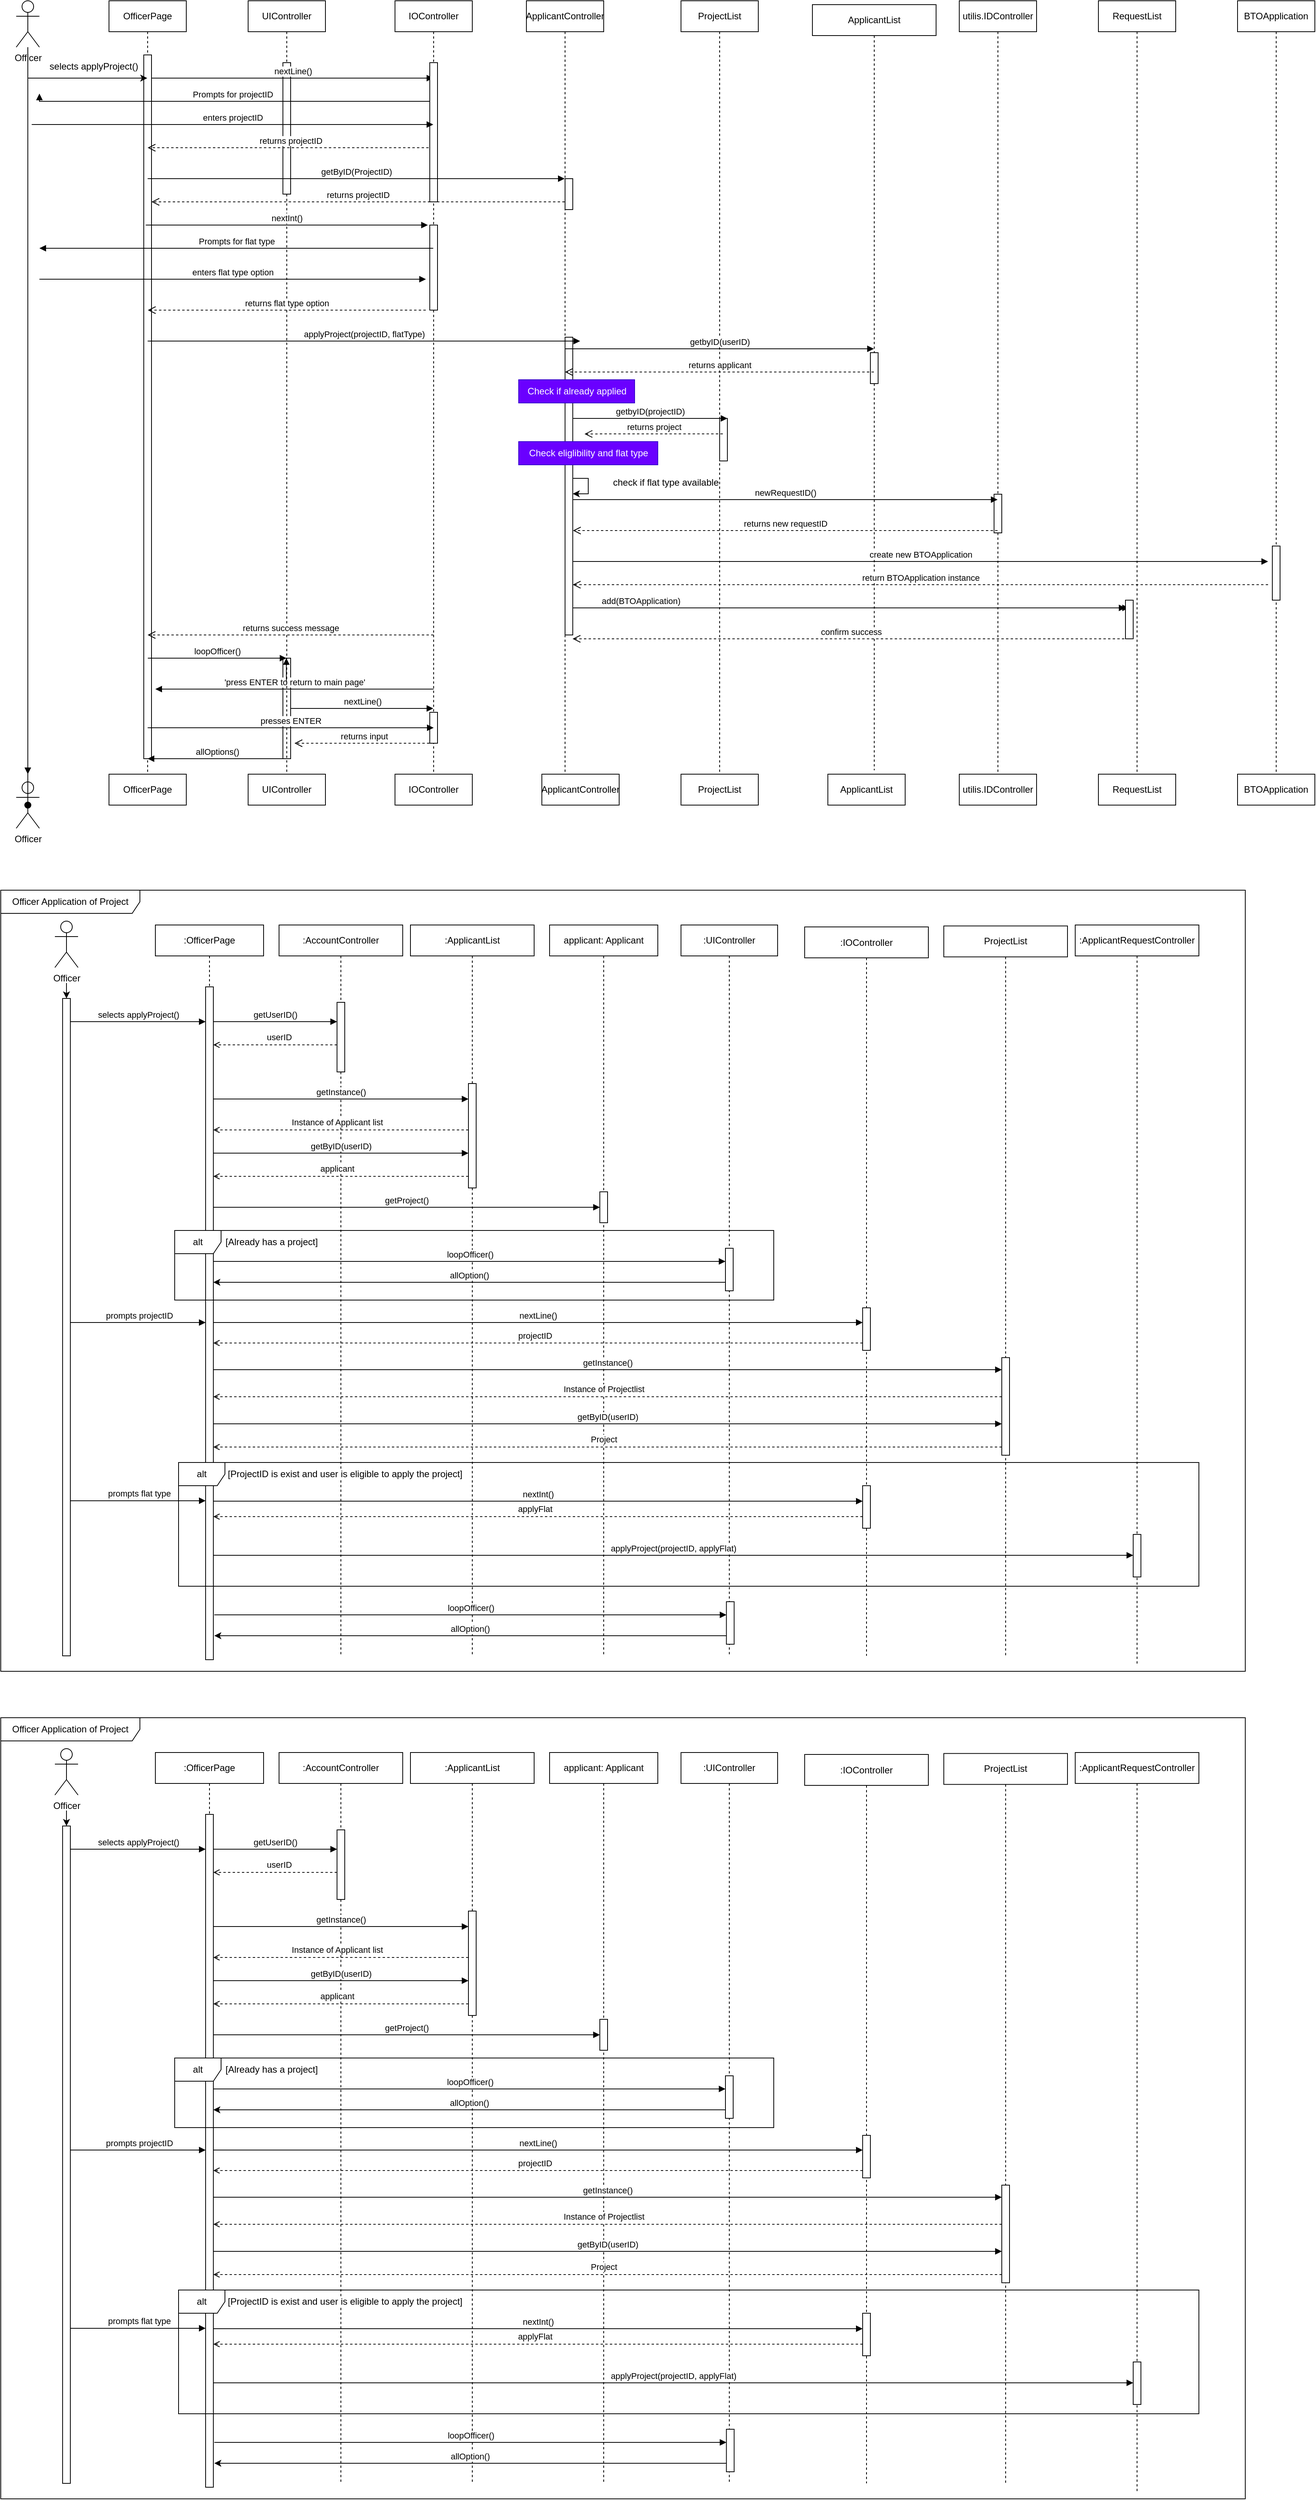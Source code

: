 <mxfile version="26.2.13">
  <diagram name="Page-1" id="2YBvvXClWsGukQMizWep">
    <mxGraphModel dx="1601" dy="441" grid="1" gridSize="10" guides="1" tooltips="1" connect="1" arrows="1" fold="1" page="1" pageScale="1" pageWidth="850" pageHeight="1100" math="0" shadow="0">
      <root>
        <mxCell id="0" />
        <mxCell id="1" parent="0" />
        <mxCell id="VAy14Np7KbdLVpJw_eZG-14" value=":AccountController" style="shape=umlLifeline;perimeter=lifelinePerimeter;whiteSpace=wrap;html=1;container=0;dropTarget=0;collapsible=0;recursiveResize=0;outlineConnect=0;portConstraint=eastwest;newEdgeStyle={&quot;edgeStyle&quot;:&quot;elbowEdgeStyle&quot;,&quot;elbow&quot;:&quot;vertical&quot;,&quot;curved&quot;:0,&quot;rounded&quot;:0};" parent="1" vertex="1">
          <mxGeometry x="-220" y="1295" width="160" height="945" as="geometry" />
        </mxCell>
        <mxCell id="VAy14Np7KbdLVpJw_eZG-20" value="" style="html=1;points=[];perimeter=orthogonalPerimeter;outlineConnect=0;targetShapes=umlLifeline;portConstraint=eastwest;newEdgeStyle={&quot;edgeStyle&quot;:&quot;elbowEdgeStyle&quot;,&quot;elbow&quot;:&quot;vertical&quot;,&quot;curved&quot;:0,&quot;rounded&quot;:0};" parent="VAy14Np7KbdLVpJw_eZG-14" vertex="1">
          <mxGeometry x="75" y="100" width="10" height="90" as="geometry" />
        </mxCell>
        <mxCell id="VAy14Np7KbdLVpJw_eZG-19" value=":ApplicantList" style="shape=umlLifeline;perimeter=lifelinePerimeter;whiteSpace=wrap;html=1;container=0;dropTarget=0;collapsible=0;recursiveResize=0;outlineConnect=0;portConstraint=eastwest;newEdgeStyle={&quot;edgeStyle&quot;:&quot;elbowEdgeStyle&quot;,&quot;elbow&quot;:&quot;vertical&quot;,&quot;curved&quot;:0,&quot;rounded&quot;:0};" parent="1" vertex="1">
          <mxGeometry x="-50" y="1295" width="160" height="945" as="geometry" />
        </mxCell>
        <mxCell id="rTC_AdGIr1xHkLju1-tS-6" value="" style="html=1;points=[];perimeter=orthogonalPerimeter;outlineConnect=0;targetShapes=umlLifeline;portConstraint=eastwest;newEdgeStyle={&quot;edgeStyle&quot;:&quot;elbowEdgeStyle&quot;,&quot;elbow&quot;:&quot;vertical&quot;,&quot;curved&quot;:0,&quot;rounded&quot;:0};" vertex="1" parent="VAy14Np7KbdLVpJw_eZG-19">
          <mxGeometry x="75" y="205" width="10" height="135" as="geometry" />
        </mxCell>
        <mxCell id="jUNr-BIuptTgkjU3gInY-85" value="" style="html=1;points=[];perimeter=orthogonalPerimeter;outlineConnect=0;targetShapes=umlLifeline;portConstraint=eastwest;newEdgeStyle={&quot;edgeStyle&quot;:&quot;elbowEdgeStyle&quot;,&quot;elbow&quot;:&quot;vertical&quot;,&quot;curved&quot;:0,&quot;rounded&quot;:0};" parent="1" vertex="1">
          <mxGeometry x="-215" y="950" width="10" height="130" as="geometry" />
        </mxCell>
        <mxCell id="jUNr-BIuptTgkjU3gInY-82" value="&#39;press ENTER to return to main page&#39;" style="html=1;verticalAlign=bottom;endArrow=block;edgeStyle=elbowEdgeStyle;elbow=vertical;curved=0;rounded=0;" parent="1" edge="1">
          <mxGeometry relative="1" as="geometry">
            <mxPoint x="-20" y="990" as="sourcePoint" />
            <Array as="points">
              <mxPoint x="-280" y="990" />
            </Array>
            <mxPoint x="-380" y="990" as="targetPoint" />
          </mxGeometry>
        </mxCell>
        <mxCell id="aM9ryv3xv72pqoxQDRHE-1" value="OfficerPage" style="shape=umlLifeline;perimeter=lifelinePerimeter;whiteSpace=wrap;html=1;container=0;dropTarget=0;collapsible=0;recursiveResize=0;outlineConnect=0;portConstraint=eastwest;newEdgeStyle={&quot;edgeStyle&quot;:&quot;elbowEdgeStyle&quot;,&quot;elbow&quot;:&quot;vertical&quot;,&quot;curved&quot;:0,&quot;rounded&quot;:0};" parent="1" vertex="1">
          <mxGeometry x="-440" y="100" width="100" height="1030" as="geometry" />
        </mxCell>
        <mxCell id="aM9ryv3xv72pqoxQDRHE-2" value="" style="html=1;points=[];perimeter=orthogonalPerimeter;outlineConnect=0;targetShapes=umlLifeline;portConstraint=eastwest;newEdgeStyle={&quot;edgeStyle&quot;:&quot;elbowEdgeStyle&quot;,&quot;elbow&quot;:&quot;vertical&quot;,&quot;curved&quot;:0,&quot;rounded&quot;:0};" parent="aM9ryv3xv72pqoxQDRHE-1" vertex="1">
          <mxGeometry x="45" y="70" width="10" height="910" as="geometry" />
        </mxCell>
        <mxCell id="aM9ryv3xv72pqoxQDRHE-5" value="UIController" style="shape=umlLifeline;perimeter=lifelinePerimeter;whiteSpace=wrap;html=1;container=0;dropTarget=0;collapsible=0;recursiveResize=0;outlineConnect=0;portConstraint=eastwest;newEdgeStyle={&quot;edgeStyle&quot;:&quot;elbowEdgeStyle&quot;,&quot;elbow&quot;:&quot;vertical&quot;,&quot;curved&quot;:0,&quot;rounded&quot;:0};" parent="1" vertex="1">
          <mxGeometry x="-260" y="100" width="100" height="1000" as="geometry" />
        </mxCell>
        <mxCell id="aM9ryv3xv72pqoxQDRHE-6" value="" style="html=1;points=[];perimeter=orthogonalPerimeter;outlineConnect=0;targetShapes=umlLifeline;portConstraint=eastwest;newEdgeStyle={&quot;edgeStyle&quot;:&quot;elbowEdgeStyle&quot;,&quot;elbow&quot;:&quot;vertical&quot;,&quot;curved&quot;:0,&quot;rounded&quot;:0};" parent="aM9ryv3xv72pqoxQDRHE-5" vertex="1">
          <mxGeometry x="45" y="80" width="10" height="170" as="geometry" />
        </mxCell>
        <mxCell id="aM9ryv3xv72pqoxQDRHE-7" value="nextLine()" style="html=1;verticalAlign=bottom;endArrow=block;edgeStyle=elbowEdgeStyle;elbow=vertical;curved=0;rounded=0;" parent="1" source="aM9ryv3xv72pqoxQDRHE-2" target="jUNr-BIuptTgkjU3gInY-9" edge="1">
          <mxGeometry relative="1" as="geometry">
            <mxPoint x="-285" y="190" as="sourcePoint" />
            <Array as="points">
              <mxPoint x="-360" y="200" />
              <mxPoint x="-300" y="180" />
            </Array>
          </mxGeometry>
        </mxCell>
        <mxCell id="aM9ryv3xv72pqoxQDRHE-8" value="returns projectID" style="html=1;verticalAlign=bottom;endArrow=open;dashed=1;endSize=8;edgeStyle=elbowEdgeStyle;elbow=horizontal;curved=0;rounded=0;" parent="1" source="jUNr-BIuptTgkjU3gInY-7" target="aM9ryv3xv72pqoxQDRHE-2" edge="1">
          <mxGeometry relative="1" as="geometry">
            <mxPoint x="-285" y="265" as="targetPoint" />
            <Array as="points">
              <mxPoint x="-60" y="360" />
              <mxPoint x="-80" y="360" />
              <mxPoint x="-290" y="340" />
            </Array>
            <mxPoint x="-10" y="340" as="sourcePoint" />
          </mxGeometry>
        </mxCell>
        <mxCell id="aM9ryv3xv72pqoxQDRHE-9" value="Prompts for projectID" style="html=1;verticalAlign=bottom;endArrow=block;edgeStyle=elbowEdgeStyle;elbow=vertical;curved=0;rounded=0;" parent="1" source="jUNr-BIuptTgkjU3gInY-9" edge="1">
          <mxGeometry relative="1" as="geometry">
            <mxPoint x="-305" y="220" as="sourcePoint" />
            <Array as="points">
              <mxPoint x="-70" y="230" />
              <mxPoint x="-290" y="220" />
            </Array>
            <mxPoint x="-530" y="220" as="targetPoint" />
          </mxGeometry>
        </mxCell>
        <mxCell id="aM9ryv3xv72pqoxQDRHE-10" value="returns projectID" style="html=1;verticalAlign=bottom;endArrow=open;dashed=1;endSize=8;edgeStyle=elbowEdgeStyle;elbow=horizontal;curved=0;rounded=0;" parent="1" source="jUNr-BIuptTgkjU3gInY-9" target="aM9ryv3xv72pqoxQDRHE-1" edge="1">
          <mxGeometry x="-0.002" relative="1" as="geometry">
            <mxPoint x="-214" y="290" as="targetPoint" />
            <Array as="points">
              <mxPoint x="-299" y="290" />
            </Array>
            <mxPoint x="-300" y="280" as="sourcePoint" />
            <mxPoint as="offset" />
          </mxGeometry>
        </mxCell>
        <mxCell id="jUNr-BIuptTgkjU3gInY-1" value="utilis.IDController" style="shape=umlLifeline;perimeter=lifelinePerimeter;whiteSpace=wrap;html=1;container=0;dropTarget=0;collapsible=0;recursiveResize=0;outlineConnect=0;portConstraint=eastwest;newEdgeStyle={&quot;edgeStyle&quot;:&quot;elbowEdgeStyle&quot;,&quot;elbow&quot;:&quot;vertical&quot;,&quot;curved&quot;:0,&quot;rounded&quot;:0};" parent="1" vertex="1">
          <mxGeometry x="660" y="100" width="100" height="1000" as="geometry" />
        </mxCell>
        <mxCell id="jUNr-BIuptTgkjU3gInY-2" value="" style="html=1;points=[];perimeter=orthogonalPerimeter;outlineConnect=0;targetShapes=umlLifeline;portConstraint=eastwest;newEdgeStyle={&quot;edgeStyle&quot;:&quot;elbowEdgeStyle&quot;,&quot;elbow&quot;:&quot;vertical&quot;,&quot;curved&quot;:0,&quot;rounded&quot;:0};" parent="jUNr-BIuptTgkjU3gInY-1" vertex="1">
          <mxGeometry x="45" y="638" width="10" height="50" as="geometry" />
        </mxCell>
        <mxCell id="jUNr-BIuptTgkjU3gInY-3" value="ApplicantList" style="shape=umlLifeline;perimeter=lifelinePerimeter;whiteSpace=wrap;html=1;container=0;dropTarget=0;collapsible=0;recursiveResize=0;outlineConnect=0;portConstraint=eastwest;newEdgeStyle={&quot;edgeStyle&quot;:&quot;elbowEdgeStyle&quot;,&quot;elbow&quot;:&quot;vertical&quot;,&quot;curved&quot;:0,&quot;rounded&quot;:0};" parent="1" vertex="1">
          <mxGeometry x="470" y="105" width="160" height="990" as="geometry" />
        </mxCell>
        <mxCell id="jUNr-BIuptTgkjU3gInY-6" value="" style="html=1;points=[];perimeter=orthogonalPerimeter;outlineConnect=0;targetShapes=umlLifeline;portConstraint=eastwest;newEdgeStyle={&quot;edgeStyle&quot;:&quot;elbowEdgeStyle&quot;,&quot;elbow&quot;:&quot;vertical&quot;,&quot;curved&quot;:0,&quot;rounded&quot;:0};" parent="jUNr-BIuptTgkjU3gInY-3" vertex="1">
          <mxGeometry x="75" y="450" width="10" height="40" as="geometry" />
        </mxCell>
        <mxCell id="jUNr-BIuptTgkjU3gInY-49" value="returns new requestID" style="html=1;verticalAlign=bottom;endArrow=open;dashed=1;endSize=8;edgeStyle=elbowEdgeStyle;elbow=horizontal;curved=0;rounded=0;" parent="jUNr-BIuptTgkjU3gInY-3" source="jUNr-BIuptTgkjU3gInY-1" edge="1">
          <mxGeometry relative="1" as="geometry">
            <mxPoint x="-309.75" y="680" as="targetPoint" />
            <Array as="points">
              <mxPoint x="-214.75" y="680" />
            </Array>
            <mxPoint x="209.5" y="680.0" as="sourcePoint" />
          </mxGeometry>
        </mxCell>
        <mxCell id="jUNr-BIuptTgkjU3gInY-51" value="return BTOApplication instance" style="html=1;verticalAlign=bottom;endArrow=open;dashed=1;endSize=8;edgeStyle=elbowEdgeStyle;elbow=horizontal;curved=0;rounded=0;" parent="jUNr-BIuptTgkjU3gInY-3" edge="1">
          <mxGeometry relative="1" as="geometry">
            <mxPoint x="-310" y="750.0" as="targetPoint" />
            <Array as="points">
              <mxPoint x="-215" y="750.0" />
            </Array>
            <mxPoint x="589.5" y="750.0" as="sourcePoint" />
          </mxGeometry>
        </mxCell>
        <mxCell id="jUNr-BIuptTgkjU3gInY-56" value="confirm success" style="html=1;verticalAlign=bottom;endArrow=open;dashed=1;endSize=8;edgeStyle=elbowEdgeStyle;elbow=horizontal;curved=0;rounded=0;" parent="jUNr-BIuptTgkjU3gInY-3" edge="1">
          <mxGeometry relative="1" as="geometry">
            <mxPoint x="-310.216" y="820.0" as="targetPoint" />
            <Array as="points">
              <mxPoint x="-24.54" y="820" />
            </Array>
            <mxPoint x="409.5" y="820.0" as="sourcePoint" />
          </mxGeometry>
        </mxCell>
        <mxCell id="jUNr-BIuptTgkjU3gInY-63" value="add(BTOApplication)" style="html=1;verticalAlign=bottom;endArrow=block;edgeStyle=elbowEdgeStyle;elbow=vertical;curved=0;rounded=0;" parent="jUNr-BIuptTgkjU3gInY-3" source="jUNr-BIuptTgkjU3gInY-14" edge="1">
          <mxGeometry relative="1" as="geometry">
            <mxPoint x="-310" y="780" as="sourcePoint" />
            <Array as="points">
              <mxPoint x="-225" y="780" />
            </Array>
            <mxPoint x="409.5" y="780.0" as="targetPoint" />
          </mxGeometry>
        </mxCell>
        <mxCell id="jUNr-BIuptTgkjU3gInY-64" value="create new BTOApplication" style="html=1;verticalAlign=bottom;endArrow=block;edgeStyle=elbowEdgeStyle;elbow=vertical;curved=0;rounded=0;" parent="jUNr-BIuptTgkjU3gInY-3" edge="1">
          <mxGeometry relative="1" as="geometry">
            <mxPoint x="-310" y="720" as="sourcePoint" />
            <Array as="points">
              <mxPoint x="-225" y="720" />
            </Array>
            <mxPoint x="589.5" y="720" as="targetPoint" />
          </mxGeometry>
        </mxCell>
        <mxCell id="jUNr-BIuptTgkjU3gInY-65" value="newRequestID()" style="html=1;verticalAlign=bottom;endArrow=block;edgeStyle=elbowEdgeStyle;elbow=vertical;curved=0;rounded=0;" parent="jUNr-BIuptTgkjU3gInY-3" target="jUNr-BIuptTgkjU3gInY-1" edge="1">
          <mxGeometry relative="1" as="geometry">
            <mxPoint x="-310" y="640" as="sourcePoint" />
            <Array as="points">
              <mxPoint x="-225" y="640" />
            </Array>
            <mxPoint x="209.5" y="640" as="targetPoint" />
          </mxGeometry>
        </mxCell>
        <mxCell id="jUNr-BIuptTgkjU3gInY-92" value="" style="html=1;verticalAlign=bottom;endArrow=block;edgeStyle=elbowEdgeStyle;elbow=vertical;curved=0;rounded=0;" parent="jUNr-BIuptTgkjU3gInY-3" target="jUNr-BIuptTgkjU3gInY-14" edge="1">
          <mxGeometry relative="1" as="geometry">
            <mxPoint x="-310" y="780" as="sourcePoint" />
            <Array as="points" />
            <mxPoint x="409.5" y="780.0" as="targetPoint" />
          </mxGeometry>
        </mxCell>
        <mxCell id="jUNr-BIuptTgkjU3gInY-14" value="" style="html=1;points=[];perimeter=orthogonalPerimeter;outlineConnect=0;targetShapes=umlLifeline;portConstraint=eastwest;newEdgeStyle={&quot;edgeStyle&quot;:&quot;elbowEdgeStyle&quot;,&quot;elbow&quot;:&quot;vertical&quot;,&quot;curved&quot;:0,&quot;rounded&quot;:0};" parent="jUNr-BIuptTgkjU3gInY-3" vertex="1">
          <mxGeometry x="405" y="770" width="10" height="50" as="geometry" />
        </mxCell>
        <mxCell id="jUNr-BIuptTgkjU3gInY-5" value=":Object" style="shape=umlLifeline;perimeter=lifelinePerimeter;whiteSpace=wrap;html=1;container=0;dropTarget=0;collapsible=0;recursiveResize=0;outlineConnect=0;portConstraint=eastwest;newEdgeStyle={&quot;edgeStyle&quot;:&quot;elbowEdgeStyle&quot;,&quot;elbow&quot;:&quot;vertical&quot;,&quot;curved&quot;:0,&quot;rounded&quot;:0};" parent="1" vertex="1">
          <mxGeometry x="300" y="100" width="100" height="1000" as="geometry" />
        </mxCell>
        <mxCell id="jUNr-BIuptTgkjU3gInY-4" value="" style="html=1;points=[];perimeter=orthogonalPerimeter;outlineConnect=0;targetShapes=umlLifeline;portConstraint=eastwest;newEdgeStyle={&quot;edgeStyle&quot;:&quot;elbowEdgeStyle&quot;,&quot;elbow&quot;:&quot;vertical&quot;,&quot;curved&quot;:0,&quot;rounded&quot;:0};" parent="jUNr-BIuptTgkjU3gInY-5" vertex="1">
          <mxGeometry x="50" y="540" width="10" height="55" as="geometry" />
        </mxCell>
        <mxCell id="jUNr-BIuptTgkjU3gInY-7" value="ApplicantController" style="shape=umlLifeline;perimeter=lifelinePerimeter;whiteSpace=wrap;html=1;container=0;dropTarget=0;collapsible=0;recursiveResize=0;outlineConnect=0;portConstraint=eastwest;newEdgeStyle={&quot;edgeStyle&quot;:&quot;elbowEdgeStyle&quot;,&quot;elbow&quot;:&quot;vertical&quot;,&quot;curved&quot;:0,&quot;rounded&quot;:0};" parent="1" vertex="1">
          <mxGeometry x="100" y="100" width="100" height="1000" as="geometry" />
        </mxCell>
        <mxCell id="jUNr-BIuptTgkjU3gInY-8" value="" style="html=1;points=[];perimeter=orthogonalPerimeter;outlineConnect=0;targetShapes=umlLifeline;portConstraint=eastwest;newEdgeStyle={&quot;edgeStyle&quot;:&quot;elbowEdgeStyle&quot;,&quot;elbow&quot;:&quot;vertical&quot;,&quot;curved&quot;:0,&quot;rounded&quot;:0};" parent="jUNr-BIuptTgkjU3gInY-7" vertex="1">
          <mxGeometry x="50" y="230" width="10" height="40" as="geometry" />
        </mxCell>
        <mxCell id="jUNr-BIuptTgkjU3gInY-90" value="" style="html=1;points=[];perimeter=orthogonalPerimeter;outlineConnect=0;targetShapes=umlLifeline;portConstraint=eastwest;newEdgeStyle={&quot;edgeStyle&quot;:&quot;elbowEdgeStyle&quot;,&quot;elbow&quot;:&quot;vertical&quot;,&quot;curved&quot;:0,&quot;rounded&quot;:0};" parent="jUNr-BIuptTgkjU3gInY-7" vertex="1">
          <mxGeometry x="50" y="435" width="10" height="385" as="geometry" />
        </mxCell>
        <mxCell id="jUNr-BIuptTgkjU3gInY-96" value="" style="endArrow=classic;html=1;rounded=0;" parent="jUNr-BIuptTgkjU3gInY-7" source="jUNr-BIuptTgkjU3gInY-90" target="jUNr-BIuptTgkjU3gInY-90" edge="1">
          <mxGeometry width="50" height="50" relative="1" as="geometry">
            <mxPoint x="300" y="670" as="sourcePoint" />
            <mxPoint x="350" y="620" as="targetPoint" />
          </mxGeometry>
        </mxCell>
        <mxCell id="jUNr-BIuptTgkjU3gInY-9" value="IOController" style="shape=umlLifeline;perimeter=lifelinePerimeter;whiteSpace=wrap;html=1;container=0;dropTarget=0;collapsible=0;recursiveResize=0;outlineConnect=0;portConstraint=eastwest;newEdgeStyle={&quot;edgeStyle&quot;:&quot;elbowEdgeStyle&quot;,&quot;elbow&quot;:&quot;vertical&quot;,&quot;curved&quot;:0,&quot;rounded&quot;:0};" parent="1" vertex="1">
          <mxGeometry x="-70" y="100" width="100" height="1010" as="geometry" />
        </mxCell>
        <mxCell id="jUNr-BIuptTgkjU3gInY-87" value="" style="html=1;points=[];perimeter=orthogonalPerimeter;outlineConnect=0;targetShapes=umlLifeline;portConstraint=eastwest;newEdgeStyle={&quot;edgeStyle&quot;:&quot;elbowEdgeStyle&quot;,&quot;elbow&quot;:&quot;vertical&quot;,&quot;curved&quot;:0,&quot;rounded&quot;:0};" parent="jUNr-BIuptTgkjU3gInY-9" vertex="1">
          <mxGeometry x="45" y="920" width="10" height="40" as="geometry" />
        </mxCell>
        <mxCell id="jUNr-BIuptTgkjU3gInY-10" value="" style="html=1;points=[];perimeter=orthogonalPerimeter;outlineConnect=0;targetShapes=umlLifeline;portConstraint=eastwest;newEdgeStyle={&quot;edgeStyle&quot;:&quot;elbowEdgeStyle&quot;,&quot;elbow&quot;:&quot;vertical&quot;,&quot;curved&quot;:0,&quot;rounded&quot;:0};" parent="jUNr-BIuptTgkjU3gInY-9" vertex="1">
          <mxGeometry x="45" y="80" width="10" height="180" as="geometry" />
        </mxCell>
        <mxCell id="jUNr-BIuptTgkjU3gInY-89" value="" style="html=1;points=[];perimeter=orthogonalPerimeter;outlineConnect=0;targetShapes=umlLifeline;portConstraint=eastwest;newEdgeStyle={&quot;edgeStyle&quot;:&quot;elbowEdgeStyle&quot;,&quot;elbow&quot;:&quot;vertical&quot;,&quot;curved&quot;:0,&quot;rounded&quot;:0};" parent="jUNr-BIuptTgkjU3gInY-9" vertex="1">
          <mxGeometry x="45" y="290" width="10" height="110" as="geometry" />
        </mxCell>
        <mxCell id="jUNr-BIuptTgkjU3gInY-11" value="BTOApplication" style="shape=umlLifeline;perimeter=lifelinePerimeter;whiteSpace=wrap;html=1;container=0;dropTarget=0;collapsible=0;recursiveResize=0;outlineConnect=0;portConstraint=eastwest;newEdgeStyle={&quot;edgeStyle&quot;:&quot;elbowEdgeStyle&quot;,&quot;elbow&quot;:&quot;vertical&quot;,&quot;curved&quot;:0,&quot;rounded&quot;:0};" parent="1" vertex="1">
          <mxGeometry x="1020" y="100" width="100" height="1000" as="geometry" />
        </mxCell>
        <mxCell id="jUNr-BIuptTgkjU3gInY-12" value="" style="html=1;points=[];perimeter=orthogonalPerimeter;outlineConnect=0;targetShapes=umlLifeline;portConstraint=eastwest;newEdgeStyle={&quot;edgeStyle&quot;:&quot;elbowEdgeStyle&quot;,&quot;elbow&quot;:&quot;vertical&quot;,&quot;curved&quot;:0,&quot;rounded&quot;:0};" parent="jUNr-BIuptTgkjU3gInY-11" vertex="1">
          <mxGeometry x="45" y="705" width="10" height="70" as="geometry" />
        </mxCell>
        <mxCell id="jUNr-BIuptTgkjU3gInY-13" value="RequestList" style="shape=umlLifeline;perimeter=lifelinePerimeter;whiteSpace=wrap;html=1;container=0;dropTarget=0;collapsible=0;recursiveResize=0;outlineConnect=0;portConstraint=eastwest;newEdgeStyle={&quot;edgeStyle&quot;:&quot;elbowEdgeStyle&quot;,&quot;elbow&quot;:&quot;vertical&quot;,&quot;curved&quot;:0,&quot;rounded&quot;:0};" parent="1" vertex="1">
          <mxGeometry x="840" y="100" width="100" height="1000" as="geometry" />
        </mxCell>
        <mxCell id="jUNr-BIuptTgkjU3gInY-75" value="" style="edgeStyle=orthogonalEdgeStyle;rounded=0;orthogonalLoop=1;jettySize=auto;html=1;" parent="1" source="jUNr-BIuptTgkjU3gInY-15" target="aM9ryv3xv72pqoxQDRHE-1" edge="1">
          <mxGeometry relative="1" as="geometry">
            <mxPoint x="-570" y="360" as="targetPoint" />
            <Array as="points">
              <mxPoint x="-545" y="200" />
            </Array>
          </mxGeometry>
        </mxCell>
        <mxCell id="jUNr-BIuptTgkjU3gInY-15" value="Officer" style="shape=umlActor;verticalLabelPosition=bottom;verticalAlign=top;html=1;outlineConnect=0;" parent="1" vertex="1">
          <mxGeometry x="-560" y="100" width="30" height="60" as="geometry" />
        </mxCell>
        <mxCell id="jUNr-BIuptTgkjU3gInY-16" value="Officer" style="shape=umlActor;verticalLabelPosition=bottom;verticalAlign=top;html=1;outlineConnect=0;" parent="1" vertex="1">
          <mxGeometry x="-560" y="1110" width="30" height="60" as="geometry" />
        </mxCell>
        <mxCell id="jUNr-BIuptTgkjU3gInY-29" value="ProjectList" style="rounded=0;whiteSpace=wrap;html=1;" parent="1" vertex="1">
          <mxGeometry x="300" y="100" width="100" height="40" as="geometry" />
        </mxCell>
        <mxCell id="jUNr-BIuptTgkjU3gInY-30" value="RequestList" style="rounded=0;whiteSpace=wrap;html=1;" parent="1" vertex="1">
          <mxGeometry x="840" y="1100" width="100" height="40" as="geometry" />
        </mxCell>
        <mxCell id="jUNr-BIuptTgkjU3gInY-31" value="utilis.IDController" style="rounded=0;whiteSpace=wrap;html=1;" parent="1" vertex="1">
          <mxGeometry x="660" y="1100" width="100" height="40" as="geometry" />
        </mxCell>
        <mxCell id="jUNr-BIuptTgkjU3gInY-32" value="ApplicantList" style="rounded=0;whiteSpace=wrap;html=1;" parent="1" vertex="1">
          <mxGeometry x="490" y="1100" width="100" height="40" as="geometry" />
        </mxCell>
        <mxCell id="jUNr-BIuptTgkjU3gInY-33" value="ProjectList" style="rounded=0;whiteSpace=wrap;html=1;" parent="1" vertex="1">
          <mxGeometry x="300" y="1100" width="100" height="40" as="geometry" />
        </mxCell>
        <mxCell id="jUNr-BIuptTgkjU3gInY-34" value="ApplicantController" style="rounded=0;whiteSpace=wrap;html=1;" parent="1" vertex="1">
          <mxGeometry x="120" y="1100" width="100" height="40" as="geometry" />
        </mxCell>
        <mxCell id="jUNr-BIuptTgkjU3gInY-35" value="IOController" style="rounded=0;whiteSpace=wrap;html=1;" parent="1" vertex="1">
          <mxGeometry x="-70" y="1100" width="100" height="40" as="geometry" />
        </mxCell>
        <mxCell id="jUNr-BIuptTgkjU3gInY-36" value="UIController" style="rounded=0;whiteSpace=wrap;html=1;" parent="1" vertex="1">
          <mxGeometry x="-260" y="1100" width="100" height="40" as="geometry" />
        </mxCell>
        <mxCell id="jUNr-BIuptTgkjU3gInY-37" value="OfficerPage" style="rounded=0;whiteSpace=wrap;html=1;" parent="1" vertex="1">
          <mxGeometry x="-440" y="1100" width="100" height="40" as="geometry" />
        </mxCell>
        <mxCell id="jUNr-BIuptTgkjU3gInY-38" value="BTOApplication" style="rounded=0;whiteSpace=wrap;html=1;" parent="1" vertex="1">
          <mxGeometry x="1020" y="1100" width="100" height="40" as="geometry" />
        </mxCell>
        <mxCell id="aM9ryv3xv72pqoxQDRHE-3" value="" style="html=1;verticalAlign=bottom;startArrow=oval;endArrow=block;startSize=8;edgeStyle=elbowEdgeStyle;elbow=vertical;curved=0;rounded=0;exitX=0.5;exitY=0.5;exitDx=0;exitDy=0;exitPerimeter=0;" parent="1" source="jUNr-BIuptTgkjU3gInY-16" edge="1">
          <mxGeometry x="0.866" y="-10" relative="1" as="geometry">
            <mxPoint x="-540" y="140" as="sourcePoint" />
            <mxPoint x="-545" y="1100" as="targetPoint" />
            <Array as="points">
              <mxPoint x="-455" y="180" />
              <mxPoint x="-475" y="190" />
            </Array>
            <mxPoint as="offset" />
          </mxGeometry>
        </mxCell>
        <mxCell id="jUNr-BIuptTgkjU3gInY-45" value="enters projectID" style="html=1;verticalAlign=bottom;endArrow=block;edgeStyle=elbowEdgeStyle;elbow=vertical;curved=0;rounded=0;" parent="1" target="jUNr-BIuptTgkjU3gInY-9" edge="1">
          <mxGeometry relative="1" as="geometry">
            <mxPoint x="-540" y="260" as="sourcePoint" />
            <Array as="points">
              <mxPoint x="-455" y="260" />
            </Array>
            <mxPoint x="-175" y="260" as="targetPoint" />
          </mxGeometry>
        </mxCell>
        <mxCell id="jUNr-BIuptTgkjU3gInY-46" value="returns applicant" style="html=1;verticalAlign=bottom;endArrow=open;dashed=1;endSize=8;edgeStyle=elbowEdgeStyle;elbow=horizontal;curved=0;rounded=0;" parent="1" source="jUNr-BIuptTgkjU3gInY-3" target="jUNr-BIuptTgkjU3gInY-7" edge="1">
          <mxGeometry relative="1" as="geometry">
            <mxPoint x="180" y="600" as="targetPoint" />
            <Array as="points">
              <mxPoint x="460" y="580" />
              <mxPoint x="210" y="600" />
            </Array>
            <mxPoint x="529.5" y="600.0" as="sourcePoint" />
          </mxGeometry>
        </mxCell>
        <mxCell id="jUNr-BIuptTgkjU3gInY-48" value="returns flat type option" style="html=1;verticalAlign=bottom;endArrow=open;dashed=1;endSize=8;edgeStyle=elbowEdgeStyle;elbow=horizontal;curved=0;rounded=0;" parent="1" edge="1">
          <mxGeometry relative="1" as="geometry">
            <mxPoint x="-389.75" y="500" as="targetPoint" />
            <Array as="points">
              <mxPoint x="-294.75" y="500" />
            </Array>
            <mxPoint x="-30.25" y="500" as="sourcePoint" />
          </mxGeometry>
        </mxCell>
        <mxCell id="jUNr-BIuptTgkjU3gInY-53" value="returns input" style="html=1;verticalAlign=bottom;endArrow=open;dashed=1;endSize=8;edgeStyle=elbowEdgeStyle;elbow=horizontal;curved=0;rounded=0;" parent="1" edge="1">
          <mxGeometry relative="1" as="geometry">
            <mxPoint x="-200" y="1060" as="targetPoint" />
            <Array as="points">
              <mxPoint x="-94.32" y="1060" />
            </Array>
            <mxPoint x="-19.57" y="1060" as="sourcePoint" />
          </mxGeometry>
        </mxCell>
        <mxCell id="jUNr-BIuptTgkjU3gInY-55" value="returns success message" style="html=1;verticalAlign=bottom;endArrow=open;dashed=1;endSize=8;edgeStyle=elbowEdgeStyle;elbow=horizontal;curved=0;rounded=0;" parent="1" target="aM9ryv3xv72pqoxQDRHE-1" edge="1">
          <mxGeometry relative="1" as="geometry">
            <mxPoint x="-190" y="920" as="targetPoint" />
            <Array as="points">
              <mxPoint x="-95" y="920" />
            </Array>
            <mxPoint x="-20.25" y="920" as="sourcePoint" />
          </mxGeometry>
        </mxCell>
        <mxCell id="jUNr-BIuptTgkjU3gInY-57" value="getByID(ProjectID)" style="html=1;verticalAlign=bottom;endArrow=block;edgeStyle=elbowEdgeStyle;elbow=vertical;curved=0;rounded=0;" parent="1" target="jUNr-BIuptTgkjU3gInY-7" edge="1">
          <mxGeometry relative="1" as="geometry">
            <mxPoint x="-390" y="330" as="sourcePoint" />
            <Array as="points">
              <mxPoint x="-305" y="330" />
            </Array>
            <mxPoint x="130" y="330" as="targetPoint" />
          </mxGeometry>
        </mxCell>
        <mxCell id="jUNr-BIuptTgkjU3gInY-58" value="nextInt()" style="html=1;verticalAlign=bottom;endArrow=block;edgeStyle=elbowEdgeStyle;elbow=vertical;curved=0;rounded=0;" parent="1" edge="1">
          <mxGeometry relative="1" as="geometry">
            <mxPoint x="-392.5" y="390" as="sourcePoint" />
            <Array as="points">
              <mxPoint x="-307.5" y="390" />
            </Array>
            <mxPoint x="-27.5" y="390" as="targetPoint" />
          </mxGeometry>
        </mxCell>
        <mxCell id="jUNr-BIuptTgkjU3gInY-59" value="Prompts for flat type" style="html=1;verticalAlign=bottom;endArrow=block;edgeStyle=elbowEdgeStyle;elbow=vertical;curved=0;rounded=0;" parent="1" source="jUNr-BIuptTgkjU3gInY-9" edge="1">
          <mxGeometry relative="1" as="geometry">
            <mxPoint x="-10" y="420" as="sourcePoint" />
            <Array as="points">
              <mxPoint x="-280" y="420" />
            </Array>
            <mxPoint x="-530" y="420" as="targetPoint" />
          </mxGeometry>
        </mxCell>
        <mxCell id="jUNr-BIuptTgkjU3gInY-60" value="enters flat type option" style="html=1;verticalAlign=bottom;endArrow=block;edgeStyle=elbowEdgeStyle;elbow=vertical;curved=0;rounded=0;" parent="1" edge="1">
          <mxGeometry relative="1" as="geometry">
            <mxPoint x="-530" y="460" as="sourcePoint" />
            <Array as="points">
              <mxPoint x="-445" y="460" />
            </Array>
            <mxPoint x="-30" y="460" as="targetPoint" />
          </mxGeometry>
        </mxCell>
        <mxCell id="jUNr-BIuptTgkjU3gInY-61" value="applyProject(projectID, flatType)" style="html=1;verticalAlign=bottom;endArrow=block;edgeStyle=elbowEdgeStyle;elbow=vertical;curved=0;rounded=0;" parent="1" edge="1">
          <mxGeometry relative="1" as="geometry">
            <mxPoint x="-390" y="540" as="sourcePoint" />
            <Array as="points">
              <mxPoint x="-390" y="540" />
            </Array>
            <mxPoint x="169.5" y="540.0" as="targetPoint" />
          </mxGeometry>
        </mxCell>
        <mxCell id="jUNr-BIuptTgkjU3gInY-62" value="presses ENTER" style="html=1;verticalAlign=bottom;endArrow=block;edgeStyle=elbowEdgeStyle;elbow=vertical;curved=0;rounded=0;" parent="1" source="aM9ryv3xv72pqoxQDRHE-1" edge="1">
          <mxGeometry relative="1" as="geometry">
            <mxPoint x="-380" y="1030" as="sourcePoint" />
            <Array as="points">
              <mxPoint x="-70" y="1040" />
              <mxPoint x="-295" y="1030" />
            </Array>
            <mxPoint x="-20" y="1040" as="targetPoint" />
          </mxGeometry>
        </mxCell>
        <mxCell id="jUNr-BIuptTgkjU3gInY-66" value="getbyID(userID)" style="html=1;verticalAlign=bottom;endArrow=block;edgeStyle=elbowEdgeStyle;elbow=vertical;curved=0;rounded=0;" parent="1" source="jUNr-BIuptTgkjU3gInY-7" target="jUNr-BIuptTgkjU3gInY-3" edge="1">
          <mxGeometry relative="1" as="geometry">
            <mxPoint x="-30" y="570" as="sourcePoint" />
            <Array as="points">
              <mxPoint x="250" y="550" />
              <mxPoint x="660" y="560" />
            </Array>
            <mxPoint x="529.5" y="570.0" as="targetPoint" />
          </mxGeometry>
        </mxCell>
        <mxCell id="jUNr-BIuptTgkjU3gInY-67" value="getbyID(projectID)" style="html=1;verticalAlign=bottom;endArrow=block;edgeStyle=elbowEdgeStyle;elbow=vertical;curved=0;rounded=0;" parent="1" source="jUNr-BIuptTgkjU3gInY-90" edge="1">
          <mxGeometry relative="1" as="geometry">
            <mxPoint x="180.25" y="670" as="sourcePoint" />
            <Array as="points">
              <mxPoint x="340.5" y="640" />
            </Array>
            <mxPoint x="360" y="640" as="targetPoint" />
          </mxGeometry>
        </mxCell>
        <mxCell id="jUNr-BIuptTgkjU3gInY-68" value="returns project" style="html=1;verticalAlign=bottom;endArrow=open;dashed=1;endSize=8;edgeStyle=elbowEdgeStyle;elbow=horizontal;curved=0;rounded=0;exitX=0.409;exitY=0.726;exitDx=0;exitDy=0;exitPerimeter=0;" parent="1" edge="1">
          <mxGeometry relative="1" as="geometry">
            <mxPoint x="175.25" y="660.07" as="targetPoint" />
            <Array as="points">
              <mxPoint x="320" y="640.07" />
            </Array>
            <mxPoint x="354.09" y="660.0" as="sourcePoint" />
          </mxGeometry>
        </mxCell>
        <mxCell id="jUNr-BIuptTgkjU3gInY-79" value="selects applyProject()" style="text;html=1;align=center;verticalAlign=middle;resizable=0;points=[];autosize=1;strokeColor=none;fillColor=none;" parent="1" vertex="1">
          <mxGeometry x="-530" y="170" width="140" height="30" as="geometry" />
        </mxCell>
        <mxCell id="jUNr-BIuptTgkjU3gInY-80" value="loopOfficer()" style="html=1;verticalAlign=bottom;endArrow=block;edgeStyle=elbowEdgeStyle;elbow=vertical;curved=0;rounded=0;" parent="1" target="aM9ryv3xv72pqoxQDRHE-5" edge="1">
          <mxGeometry relative="1" as="geometry">
            <mxPoint x="-389.75" y="950" as="sourcePoint" />
            <Array as="points">
              <mxPoint x="-304.75" y="950" />
            </Array>
            <mxPoint x="-220" y="950" as="targetPoint" />
          </mxGeometry>
        </mxCell>
        <mxCell id="jUNr-BIuptTgkjU3gInY-81" value="nextLine()" style="html=1;verticalAlign=bottom;endArrow=block;edgeStyle=elbowEdgeStyle;elbow=vertical;curved=0;rounded=0;" parent="1" source="jUNr-BIuptTgkjU3gInY-85" target="jUNr-BIuptTgkjU3gInY-9" edge="1">
          <mxGeometry relative="1" as="geometry">
            <mxPoint x="-210.553" y="980" as="sourcePoint" />
            <Array as="points">
              <mxPoint x="-70" y="970" />
              <mxPoint x="-50" y="960" />
            </Array>
            <mxPoint x="-0.5" y="970.0" as="targetPoint" />
          </mxGeometry>
        </mxCell>
        <mxCell id="jUNr-BIuptTgkjU3gInY-83" value="allOptions()" style="html=1;verticalAlign=bottom;endArrow=block;edgeStyle=elbowEdgeStyle;elbow=vertical;curved=0;rounded=0;" parent="1" target="aM9ryv3xv72pqoxQDRHE-1" edge="1">
          <mxGeometry relative="1" as="geometry">
            <mxPoint x="-210" y="1080" as="sourcePoint" />
            <Array as="points" />
            <mxPoint x="-490" y="1080" as="targetPoint" />
          </mxGeometry>
        </mxCell>
        <mxCell id="jUNr-BIuptTgkjU3gInY-86" value="" style="html=1;verticalAlign=bottom;endArrow=block;edgeStyle=elbowEdgeStyle;elbow=vertical;curved=0;rounded=0;" parent="1" target="jUNr-BIuptTgkjU3gInY-85" edge="1">
          <mxGeometry relative="1" as="geometry">
            <mxPoint x="-210.553" y="980" as="sourcePoint" />
            <Array as="points" />
            <mxPoint x="-20" y="970" as="targetPoint" />
          </mxGeometry>
        </mxCell>
        <mxCell id="jUNr-BIuptTgkjU3gInY-97" value="check if flat type available" style="text;html=1;align=center;verticalAlign=middle;resizable=0;points=[];autosize=1;strokeColor=none;fillColor=none;" parent="1" vertex="1">
          <mxGeometry x="200" y="708" width="160" height="30" as="geometry" />
        </mxCell>
        <mxCell id="jUNr-BIuptTgkjU3gInY-98" value="Check eliglibility and flat type" style="text;html=1;align=center;verticalAlign=middle;resizable=0;points=[];autosize=1;strokeColor=#3700CC;fillColor=#6a00ff;fontColor=#ffffff;" parent="1" vertex="1">
          <mxGeometry x="90" y="670" width="180" height="30" as="geometry" />
        </mxCell>
        <mxCell id="jUNr-BIuptTgkjU3gInY-100" value="Check if already applied" style="text;html=1;align=center;verticalAlign=middle;resizable=0;points=[];autosize=1;strokeColor=#3700CC;fillColor=#6a00ff;fontColor=#ffffff;" parent="1" vertex="1">
          <mxGeometry x="90" y="590" width="150" height="30" as="geometry" />
        </mxCell>
        <mxCell id="VAy14Np7KbdLVpJw_eZG-1" value="applicant: Applicant" style="shape=umlLifeline;perimeter=lifelinePerimeter;whiteSpace=wrap;html=1;container=0;dropTarget=0;collapsible=0;recursiveResize=0;outlineConnect=0;portConstraint=eastwest;newEdgeStyle={&quot;edgeStyle&quot;:&quot;elbowEdgeStyle&quot;,&quot;elbow&quot;:&quot;vertical&quot;,&quot;curved&quot;:0,&quot;rounded&quot;:0};" parent="1" vertex="1">
          <mxGeometry x="130" y="1295" width="140" height="945" as="geometry" />
        </mxCell>
        <mxCell id="VAy14Np7KbdLVpJw_eZG-3" value="Officer Application of Project" style="shape=umlFrame;whiteSpace=wrap;html=1;pointerEvents=0;width=180;height=30;" parent="1" vertex="1">
          <mxGeometry x="-580" y="1250" width="1610" height="1010" as="geometry" />
        </mxCell>
        <mxCell id="VAy14Np7KbdLVpJw_eZG-4" value="" style="edgeStyle=orthogonalEdgeStyle;rounded=0;orthogonalLoop=1;jettySize=auto;html=1;" parent="1" target="VAy14Np7KbdLVpJw_eZG-6" edge="1">
          <mxGeometry relative="1" as="geometry">
            <mxPoint x="-495" y="1370" as="sourcePoint" />
            <Array as="points">
              <mxPoint x="-495" y="1420" />
              <mxPoint x="-495" y="1420" />
            </Array>
          </mxGeometry>
        </mxCell>
        <mxCell id="VAy14Np7KbdLVpJw_eZG-5" value="Officer" style="shape=umlActor;verticalLabelPosition=bottom;verticalAlign=top;html=1;outlineConnect=0;" parent="1" vertex="1">
          <mxGeometry x="-510" y="1290" width="30" height="60" as="geometry" />
        </mxCell>
        <mxCell id="VAy14Np7KbdLVpJw_eZG-6" value="" style="html=1;points=[[0,0,0,0,5],[0,1,0,0,-5],[1,0,0,0,5],[1,1,0,0,-5]];perimeter=orthogonalPerimeter;outlineConnect=0;targetShapes=umlLifeline;portConstraint=eastwest;newEdgeStyle={&quot;curved&quot;:0,&quot;rounded&quot;:0};" parent="1" vertex="1">
          <mxGeometry x="-500" y="1390" width="10" height="850" as="geometry" />
        </mxCell>
        <mxCell id="VAy14Np7KbdLVpJw_eZG-8" value=":OfficerPage" style="shape=umlLifeline;perimeter=lifelinePerimeter;whiteSpace=wrap;html=1;container=0;dropTarget=0;collapsible=0;recursiveResize=0;outlineConnect=0;portConstraint=eastwest;newEdgeStyle={&quot;edgeStyle&quot;:&quot;elbowEdgeStyle&quot;,&quot;elbow&quot;:&quot;vertical&quot;,&quot;curved&quot;:0,&quot;rounded&quot;:0};" parent="1" vertex="1">
          <mxGeometry x="-380" y="1295" width="140" height="945" as="geometry" />
        </mxCell>
        <mxCell id="VAy14Np7KbdLVpJw_eZG-9" value="" style="html=1;points=[];perimeter=orthogonalPerimeter;outlineConnect=0;targetShapes=umlLifeline;portConstraint=eastwest;newEdgeStyle={&quot;edgeStyle&quot;:&quot;elbowEdgeStyle&quot;,&quot;elbow&quot;:&quot;vertical&quot;,&quot;curved&quot;:0,&quot;rounded&quot;:0};" parent="VAy14Np7KbdLVpJw_eZG-8" vertex="1">
          <mxGeometry x="65" y="80" width="10" height="870" as="geometry" />
        </mxCell>
        <mxCell id="VAy14Np7KbdLVpJw_eZG-10" value="selects applyProject()" style="html=1;verticalAlign=bottom;endArrow=block;edgeStyle=elbowEdgeStyle;elbow=vertical;curved=0;rounded=0;" parent="1" edge="1">
          <mxGeometry x="0.006" relative="1" as="geometry">
            <mxPoint x="-490" y="1420" as="sourcePoint" />
            <Array as="points">
              <mxPoint x="-435" y="1420" />
            </Array>
            <mxPoint x="-315" y="1420" as="targetPoint" />
            <mxPoint as="offset" />
          </mxGeometry>
        </mxCell>
        <mxCell id="VAy14Np7KbdLVpJw_eZG-17" value=":UIController" style="shape=umlLifeline;perimeter=lifelinePerimeter;whiteSpace=wrap;html=1;container=0;dropTarget=0;collapsible=0;recursiveResize=0;outlineConnect=0;portConstraint=eastwest;newEdgeStyle={&quot;edgeStyle&quot;:&quot;elbowEdgeStyle&quot;,&quot;elbow&quot;:&quot;vertical&quot;,&quot;curved&quot;:0,&quot;rounded&quot;:0};" parent="1" vertex="1">
          <mxGeometry x="300" y="1295" width="125" height="945" as="geometry" />
        </mxCell>
        <mxCell id="rTC_AdGIr1xHkLju1-tS-19" value="" style="html=1;points=[];perimeter=orthogonalPerimeter;outlineConnect=0;targetShapes=umlLifeline;portConstraint=eastwest;newEdgeStyle={&quot;edgeStyle&quot;:&quot;elbowEdgeStyle&quot;,&quot;elbow&quot;:&quot;vertical&quot;,&quot;curved&quot;:0,&quot;rounded&quot;:0};" vertex="1" parent="VAy14Np7KbdLVpJw_eZG-17">
          <mxGeometry x="57.5" y="418" width="10" height="55" as="geometry" />
        </mxCell>
        <mxCell id="rTC_AdGIr1xHkLju1-tS-64" value="" style="html=1;points=[];perimeter=orthogonalPerimeter;outlineConnect=0;targetShapes=umlLifeline;portConstraint=eastwest;newEdgeStyle={&quot;edgeStyle&quot;:&quot;elbowEdgeStyle&quot;,&quot;elbow&quot;:&quot;vertical&quot;,&quot;curved&quot;:0,&quot;rounded&quot;:0};" vertex="1" parent="VAy14Np7KbdLVpJw_eZG-17">
          <mxGeometry x="58.75" y="875" width="10" height="55" as="geometry" />
        </mxCell>
        <mxCell id="rTC_AdGIr1xHkLju1-tS-65" value="loopOfficer()" style="html=1;verticalAlign=bottom;endArrow=block;edgeStyle=elbowEdgeStyle;elbow=horizontal;curved=0;rounded=0;labelBackgroundColor=default;" edge="1" parent="VAy14Np7KbdLVpJw_eZG-17" target="rTC_AdGIr1xHkLju1-tS-64">
          <mxGeometry relative="1" as="geometry">
            <mxPoint x="-603.75" y="892" as="sourcePoint" />
            <Array as="points">
              <mxPoint x="-501.25" y="892" />
              <mxPoint x="-181.25" y="872" />
              <mxPoint x="-526.25" y="882" />
            </Array>
            <mxPoint x="51.25" y="892" as="targetPoint" />
            <mxPoint as="offset" />
          </mxGeometry>
        </mxCell>
        <mxCell id="rTC_AdGIr1xHkLju1-tS-66" style="edgeStyle=elbowEdgeStyle;rounded=0;orthogonalLoop=1;jettySize=auto;html=1;elbow=horizontal;curved=0;" edge="1" parent="VAy14Np7KbdLVpJw_eZG-17">
          <mxGeometry relative="1" as="geometry">
            <mxPoint x="58.75" y="918.998" as="sourcePoint" />
            <mxPoint x="-603.75" y="918.998" as="targetPoint" />
          </mxGeometry>
        </mxCell>
        <mxCell id="rTC_AdGIr1xHkLju1-tS-67" value="allOption()" style="edgeLabel;html=1;align=center;verticalAlign=middle;resizable=0;points=[];" vertex="1" connectable="0" parent="rTC_AdGIr1xHkLju1-tS-66">
          <mxGeometry x="-0.022" y="-1" relative="1" as="geometry">
            <mxPoint x="-8" y="-8" as="offset" />
          </mxGeometry>
        </mxCell>
        <mxCell id="VAy14Np7KbdLVpJw_eZG-21" value="getUserID()" style="html=1;verticalAlign=bottom;endArrow=block;edgeStyle=elbowEdgeStyle;elbow=vertical;curved=0;rounded=0;" parent="1" edge="1" target="VAy14Np7KbdLVpJw_eZG-20">
          <mxGeometry relative="1" as="geometry">
            <mxPoint x="-305" y="1420" as="sourcePoint" />
            <Array as="points">
              <mxPoint x="-210" y="1420" />
              <mxPoint x="110" y="1400" />
              <mxPoint x="-235" y="1410" />
            </Array>
            <mxPoint x="25" y="1420" as="targetPoint" />
            <mxPoint as="offset" />
          </mxGeometry>
        </mxCell>
        <mxCell id="VAy14Np7KbdLVpJw_eZG-23" value=":IOController" style="shape=umlLifeline;perimeter=lifelinePerimeter;whiteSpace=wrap;html=1;container=0;dropTarget=0;collapsible=0;recursiveResize=0;outlineConnect=0;portConstraint=eastwest;newEdgeStyle={&quot;edgeStyle&quot;:&quot;elbowEdgeStyle&quot;,&quot;elbow&quot;:&quot;vertical&quot;,&quot;curved&quot;:0,&quot;rounded&quot;:0};" parent="1" vertex="1">
          <mxGeometry x="460" y="1297.5" width="160" height="942.5" as="geometry" />
        </mxCell>
        <mxCell id="rTC_AdGIr1xHkLju1-tS-27" value="" style="html=1;points=[];perimeter=orthogonalPerimeter;outlineConnect=0;targetShapes=umlLifeline;portConstraint=eastwest;newEdgeStyle={&quot;edgeStyle&quot;:&quot;elbowEdgeStyle&quot;,&quot;elbow&quot;:&quot;vertical&quot;,&quot;curved&quot;:0,&quot;rounded&quot;:0};" vertex="1" parent="VAy14Np7KbdLVpJw_eZG-23">
          <mxGeometry x="75" y="492.5" width="10" height="55" as="geometry" />
        </mxCell>
        <mxCell id="VAy14Np7KbdLVpJw_eZG-40" value=":ApplicantRequestController" style="shape=umlLifeline;perimeter=lifelinePerimeter;whiteSpace=wrap;html=1;container=0;dropTarget=0;collapsible=0;recursiveResize=0;outlineConnect=0;portConstraint=eastwest;newEdgeStyle={&quot;edgeStyle&quot;:&quot;elbowEdgeStyle&quot;,&quot;elbow&quot;:&quot;vertical&quot;,&quot;curved&quot;:0,&quot;rounded&quot;:0};" parent="1" vertex="1">
          <mxGeometry x="810" y="1295" width="160" height="955" as="geometry" />
        </mxCell>
        <mxCell id="rTC_AdGIr1xHkLju1-tS-54" value="" style="html=1;points=[];perimeter=orthogonalPerimeter;outlineConnect=0;targetShapes=umlLifeline;portConstraint=eastwest;newEdgeStyle={&quot;edgeStyle&quot;:&quot;elbowEdgeStyle&quot;,&quot;elbow&quot;:&quot;vertical&quot;,&quot;curved&quot;:0,&quot;rounded&quot;:0};" vertex="1" parent="VAy14Np7KbdLVpJw_eZG-40">
          <mxGeometry x="75" y="788" width="10" height="55" as="geometry" />
        </mxCell>
        <mxCell id="VAy14Np7KbdLVpJw_eZG-56" value="ProjectList" style="shape=umlLifeline;perimeter=lifelinePerimeter;whiteSpace=wrap;html=1;container=0;dropTarget=0;collapsible=0;recursiveResize=0;outlineConnect=0;portConstraint=eastwest;newEdgeStyle={&quot;edgeStyle&quot;:&quot;elbowEdgeStyle&quot;,&quot;elbow&quot;:&quot;vertical&quot;,&quot;curved&quot;:0,&quot;rounded&quot;:0};" parent="1" vertex="1">
          <mxGeometry x="640" y="1296.25" width="160" height="943.75" as="geometry" />
        </mxCell>
        <mxCell id="rTC_AdGIr1xHkLju1-tS-34" value="" style="html=1;points=[];perimeter=orthogonalPerimeter;outlineConnect=0;targetShapes=umlLifeline;portConstraint=eastwest;newEdgeStyle={&quot;edgeStyle&quot;:&quot;elbowEdgeStyle&quot;,&quot;elbow&quot;:&quot;vertical&quot;,&quot;curved&quot;:0,&quot;rounded&quot;:0};" vertex="1" parent="VAy14Np7KbdLVpJw_eZG-56">
          <mxGeometry x="75" y="558.13" width="10" height="126.25" as="geometry" />
        </mxCell>
        <mxCell id="rTC_AdGIr1xHkLju1-tS-4" value="" style="html=1;verticalAlign=bottom;labelBackgroundColor=none;endArrow=open;endFill=0;dashed=1;rounded=0;" edge="1" parent="1">
          <mxGeometry width="160" relative="1" as="geometry">
            <mxPoint x="-145" y="1450" as="sourcePoint" />
            <mxPoint x="-305" y="1450" as="targetPoint" />
          </mxGeometry>
        </mxCell>
        <mxCell id="rTC_AdGIr1xHkLju1-tS-5" value="userID" style="edgeLabel;html=1;align=center;verticalAlign=middle;resizable=0;points=[];" vertex="1" connectable="0" parent="rTC_AdGIr1xHkLju1-tS-4">
          <mxGeometry x="0.118" y="1" relative="1" as="geometry">
            <mxPoint x="14" y="-11" as="offset" />
          </mxGeometry>
        </mxCell>
        <mxCell id="rTC_AdGIr1xHkLju1-tS-7" value="getInstance()" style="html=1;verticalAlign=bottom;endArrow=block;edgeStyle=elbowEdgeStyle;elbow=horizontal;curved=0;rounded=0;" edge="1" parent="1" source="VAy14Np7KbdLVpJw_eZG-9" target="rTC_AdGIr1xHkLju1-tS-6">
          <mxGeometry relative="1" as="geometry">
            <mxPoint x="-250" y="1520" as="sourcePoint" />
            <Array as="points">
              <mxPoint x="-205" y="1520" />
              <mxPoint x="115" y="1500" />
              <mxPoint x="-230" y="1510" />
            </Array>
            <mxPoint x="-220" y="1520" as="targetPoint" />
            <mxPoint as="offset" />
          </mxGeometry>
        </mxCell>
        <mxCell id="rTC_AdGIr1xHkLju1-tS-8" value="" style="html=1;verticalAlign=bottom;labelBackgroundColor=none;endArrow=open;endFill=0;dashed=1;rounded=0;" edge="1" parent="1">
          <mxGeometry width="160" relative="1" as="geometry">
            <mxPoint x="25" y="1560" as="sourcePoint" />
            <mxPoint x="-305" y="1560" as="targetPoint" />
          </mxGeometry>
        </mxCell>
        <mxCell id="rTC_AdGIr1xHkLju1-tS-9" value="Instance of Applicant list" style="edgeLabel;html=1;align=center;verticalAlign=middle;resizable=0;points=[];" vertex="1" connectable="0" parent="rTC_AdGIr1xHkLju1-tS-8">
          <mxGeometry x="0.118" y="1" relative="1" as="geometry">
            <mxPoint x="14" y="-11" as="offset" />
          </mxGeometry>
        </mxCell>
        <mxCell id="rTC_AdGIr1xHkLju1-tS-10" value="getByID(userID)" style="html=1;verticalAlign=bottom;endArrow=block;edgeStyle=elbowEdgeStyle;elbow=horizontal;curved=0;rounded=0;" edge="1" parent="1">
          <mxGeometry relative="1" as="geometry">
            <mxPoint x="-305" y="1590" as="sourcePoint" />
            <Array as="points">
              <mxPoint x="-205" y="1590" />
              <mxPoint x="115" y="1570" />
              <mxPoint x="-230" y="1580" />
            </Array>
            <mxPoint x="25" y="1590" as="targetPoint" />
            <mxPoint as="offset" />
          </mxGeometry>
        </mxCell>
        <mxCell id="rTC_AdGIr1xHkLju1-tS-12" value="" style="html=1;verticalAlign=bottom;labelBackgroundColor=none;endArrow=open;endFill=0;dashed=1;rounded=0;" edge="1" parent="1">
          <mxGeometry width="160" relative="1" as="geometry">
            <mxPoint x="25" y="1620" as="sourcePoint" />
            <mxPoint x="-305" y="1620" as="targetPoint" />
          </mxGeometry>
        </mxCell>
        <mxCell id="rTC_AdGIr1xHkLju1-tS-13" value="applicant" style="edgeLabel;html=1;align=center;verticalAlign=middle;resizable=0;points=[];" vertex="1" connectable="0" parent="rTC_AdGIr1xHkLju1-tS-12">
          <mxGeometry x="0.118" y="1" relative="1" as="geometry">
            <mxPoint x="14" y="-11" as="offset" />
          </mxGeometry>
        </mxCell>
        <mxCell id="rTC_AdGIr1xHkLju1-tS-14" value="alt" style="shape=umlFrame;whiteSpace=wrap;html=1;pointerEvents=0;" vertex="1" parent="1">
          <mxGeometry x="-355" y="1690" width="775" height="90" as="geometry" />
        </mxCell>
        <mxCell id="rTC_AdGIr1xHkLju1-tS-16" value="[Already has a project]" style="text;html=1;align=center;verticalAlign=middle;resizable=0;points=[];autosize=1;strokeColor=none;fillColor=none;labelBackgroundColor=default;" vertex="1" parent="1">
          <mxGeometry x="-300" y="1690" width="140" height="30" as="geometry" />
        </mxCell>
        <mxCell id="rTC_AdGIr1xHkLju1-tS-17" value="" style="html=1;points=[];perimeter=orthogonalPerimeter;outlineConnect=0;targetShapes=umlLifeline;portConstraint=eastwest;newEdgeStyle={&quot;edgeStyle&quot;:&quot;elbowEdgeStyle&quot;,&quot;elbow&quot;:&quot;vertical&quot;,&quot;curved&quot;:0,&quot;rounded&quot;:0};" vertex="1" parent="1">
          <mxGeometry x="195" y="1640" width="10" height="40" as="geometry" />
        </mxCell>
        <mxCell id="rTC_AdGIr1xHkLju1-tS-18" value="getProject()" style="html=1;verticalAlign=bottom;endArrow=block;edgeStyle=elbowEdgeStyle;elbow=horizontal;curved=0;rounded=0;" edge="1" parent="1" target="rTC_AdGIr1xHkLju1-tS-17">
          <mxGeometry relative="1" as="geometry">
            <mxPoint x="-305" y="1660" as="sourcePoint" />
            <Array as="points">
              <mxPoint x="-205" y="1660" />
              <mxPoint x="115" y="1640" />
              <mxPoint x="-230" y="1650" />
            </Array>
            <mxPoint x="25" y="1660" as="targetPoint" />
            <mxPoint as="offset" />
          </mxGeometry>
        </mxCell>
        <mxCell id="rTC_AdGIr1xHkLju1-tS-20" value="loopOfficer()" style="html=1;verticalAlign=bottom;endArrow=block;edgeStyle=elbowEdgeStyle;elbow=horizontal;curved=0;rounded=0;" edge="1" parent="1" source="VAy14Np7KbdLVpJw_eZG-9" target="rTC_AdGIr1xHkLju1-tS-19">
          <mxGeometry relative="1" as="geometry">
            <mxPoint x="-300" y="1730" as="sourcePoint" />
            <Array as="points">
              <mxPoint x="-202.5" y="1730" />
              <mxPoint x="117.5" y="1710" />
              <mxPoint x="-227.5" y="1720" />
            </Array>
            <mxPoint x="350" y="1730" as="targetPoint" />
            <mxPoint as="offset" />
          </mxGeometry>
        </mxCell>
        <mxCell id="rTC_AdGIr1xHkLju1-tS-23" style="edgeStyle=elbowEdgeStyle;rounded=0;orthogonalLoop=1;jettySize=auto;html=1;elbow=horizontal;curved=0;" edge="1" parent="1">
          <mxGeometry relative="1" as="geometry">
            <mxPoint x="357.5" y="1756.998" as="sourcePoint" />
            <mxPoint x="-305" y="1756.998" as="targetPoint" />
          </mxGeometry>
        </mxCell>
        <mxCell id="rTC_AdGIr1xHkLju1-tS-25" value="allOption()" style="edgeLabel;html=1;align=center;verticalAlign=middle;resizable=0;points=[];" vertex="1" connectable="0" parent="rTC_AdGIr1xHkLju1-tS-23">
          <mxGeometry x="-0.022" y="-1" relative="1" as="geometry">
            <mxPoint x="-8" y="-8" as="offset" />
          </mxGeometry>
        </mxCell>
        <mxCell id="rTC_AdGIr1xHkLju1-tS-26" value="prompts projectID" style="html=1;verticalAlign=bottom;endArrow=block;edgeStyle=elbowEdgeStyle;elbow=vertical;curved=0;rounded=0;" edge="1" parent="1">
          <mxGeometry x="0.011" relative="1" as="geometry">
            <mxPoint x="-490" y="1809" as="sourcePoint" />
            <Array as="points">
              <mxPoint x="-435" y="1809" />
            </Array>
            <mxPoint x="-315" y="1809" as="targetPoint" />
            <mxPoint as="offset" />
          </mxGeometry>
        </mxCell>
        <mxCell id="rTC_AdGIr1xHkLju1-tS-29" value="nextLine()" style="html=1;verticalAlign=bottom;endArrow=block;edgeStyle=elbowEdgeStyle;elbow=vertical;curved=0;rounded=0;" edge="1" parent="1">
          <mxGeometry relative="1" as="geometry">
            <mxPoint x="-305" y="1809" as="sourcePoint" />
            <Array as="points">
              <mxPoint x="-120" y="1809" />
              <mxPoint x="200" y="1789" />
              <mxPoint x="-145" y="1799" />
            </Array>
            <mxPoint x="535" y="1809" as="targetPoint" />
            <mxPoint as="offset" />
          </mxGeometry>
        </mxCell>
        <mxCell id="rTC_AdGIr1xHkLju1-tS-32" value="" style="html=1;verticalAlign=bottom;labelBackgroundColor=none;endArrow=open;endFill=0;dashed=1;rounded=0;" edge="1" parent="1">
          <mxGeometry width="160" relative="1" as="geometry">
            <mxPoint x="535" y="1835.5" as="sourcePoint" />
            <mxPoint x="-305" y="1835.5" as="targetPoint" />
          </mxGeometry>
        </mxCell>
        <mxCell id="rTC_AdGIr1xHkLju1-tS-33" value="projectID" style="edgeLabel;html=1;align=center;verticalAlign=middle;resizable=0;points=[];" vertex="1" connectable="0" parent="rTC_AdGIr1xHkLju1-tS-32">
          <mxGeometry x="0.118" y="1" relative="1" as="geometry">
            <mxPoint x="45" y="-11" as="offset" />
          </mxGeometry>
        </mxCell>
        <mxCell id="rTC_AdGIr1xHkLju1-tS-35" value="getInstance()" style="html=1;verticalAlign=bottom;endArrow=block;edgeStyle=elbowEdgeStyle;elbow=horizontal;curved=0;rounded=0;" edge="1" parent="1" target="rTC_AdGIr1xHkLju1-tS-34">
          <mxGeometry relative="1" as="geometry">
            <mxPoint x="-305" y="1870" as="sourcePoint" />
            <Array as="points">
              <mxPoint x="-205" y="1870" />
              <mxPoint x="115" y="1850" />
              <mxPoint x="-230" y="1860" />
            </Array>
            <mxPoint x="25" y="1870" as="targetPoint" />
            <mxPoint as="offset" />
          </mxGeometry>
        </mxCell>
        <mxCell id="rTC_AdGIr1xHkLju1-tS-36" value="" style="html=1;verticalAlign=bottom;labelBackgroundColor=none;endArrow=open;endFill=0;dashed=1;rounded=0;" edge="1" parent="1">
          <mxGeometry width="160" relative="1" as="geometry">
            <mxPoint x="715.0" y="1905" as="sourcePoint" />
            <mxPoint x="-305" y="1905" as="targetPoint" />
          </mxGeometry>
        </mxCell>
        <mxCell id="rTC_AdGIr1xHkLju1-tS-37" value="Instance of Projectlist" style="edgeLabel;html=1;align=center;verticalAlign=middle;resizable=0;points=[];" vertex="1" connectable="0" parent="rTC_AdGIr1xHkLju1-tS-36">
          <mxGeometry x="0.118" y="1" relative="1" as="geometry">
            <mxPoint x="55" y="-11" as="offset" />
          </mxGeometry>
        </mxCell>
        <mxCell id="rTC_AdGIr1xHkLju1-tS-38" value="getByID(userID)" style="html=1;verticalAlign=bottom;endArrow=block;edgeStyle=elbowEdgeStyle;elbow=horizontal;curved=0;rounded=0;" edge="1" parent="1" target="rTC_AdGIr1xHkLju1-tS-34">
          <mxGeometry relative="1" as="geometry">
            <mxPoint x="-305" y="1940" as="sourcePoint" />
            <Array as="points">
              <mxPoint x="-205" y="1940" />
              <mxPoint x="115" y="1920" />
              <mxPoint x="-230" y="1930" />
            </Array>
            <mxPoint x="25" y="1940" as="targetPoint" />
            <mxPoint as="offset" />
          </mxGeometry>
        </mxCell>
        <mxCell id="rTC_AdGIr1xHkLju1-tS-39" value="" style="html=1;verticalAlign=bottom;labelBackgroundColor=none;endArrow=open;endFill=0;dashed=1;rounded=0;" edge="1" parent="1" source="rTC_AdGIr1xHkLju1-tS-34">
          <mxGeometry width="160" relative="1" as="geometry">
            <mxPoint x="25" y="1970" as="sourcePoint" />
            <mxPoint x="-305" y="1970" as="targetPoint" />
          </mxGeometry>
        </mxCell>
        <mxCell id="rTC_AdGIr1xHkLju1-tS-40" value="Project" style="edgeLabel;html=1;align=center;verticalAlign=middle;resizable=0;points=[];" vertex="1" connectable="0" parent="rTC_AdGIr1xHkLju1-tS-39">
          <mxGeometry x="0.118" y="1" relative="1" as="geometry">
            <mxPoint x="55" y="-11" as="offset" />
          </mxGeometry>
        </mxCell>
        <mxCell id="rTC_AdGIr1xHkLju1-tS-42" value="alt" style="shape=umlFrame;whiteSpace=wrap;html=1;pointerEvents=0;" vertex="1" parent="1">
          <mxGeometry x="-350" y="1990" width="1320" height="160" as="geometry" />
        </mxCell>
        <mxCell id="rTC_AdGIr1xHkLju1-tS-43" value="[ProjectID is exist and user is eligible to apply the project]" style="text;html=1;align=center;verticalAlign=middle;resizable=0;points=[];autosize=1;strokeColor=none;fillColor=none;labelBackgroundColor=default;" vertex="1" parent="1">
          <mxGeometry x="-300" y="1990" width="330" height="30" as="geometry" />
        </mxCell>
        <mxCell id="rTC_AdGIr1xHkLju1-tS-44" value="" style="html=1;points=[];perimeter=orthogonalPerimeter;outlineConnect=0;targetShapes=umlLifeline;portConstraint=eastwest;newEdgeStyle={&quot;edgeStyle&quot;:&quot;elbowEdgeStyle&quot;,&quot;elbow&quot;:&quot;vertical&quot;,&quot;curved&quot;:0,&quot;rounded&quot;:0};" vertex="1" parent="1">
          <mxGeometry x="535" y="2020" width="10" height="55" as="geometry" />
        </mxCell>
        <mxCell id="rTC_AdGIr1xHkLju1-tS-49" value="nextInt()" style="html=1;verticalAlign=bottom;endArrow=block;edgeStyle=elbowEdgeStyle;elbow=horizontal;curved=0;rounded=0;" edge="1" parent="1" source="VAy14Np7KbdLVpJw_eZG-9" target="rTC_AdGIr1xHkLju1-tS-44">
          <mxGeometry relative="1" as="geometry">
            <mxPoint x="-303" y="2040" as="sourcePoint" />
            <Array as="points">
              <mxPoint x="-200.5" y="2040" />
              <mxPoint x="119.5" y="2020" />
              <mxPoint x="-225.5" y="2030" />
            </Array>
            <mxPoint x="360" y="2040" as="targetPoint" />
            <mxPoint as="offset" />
          </mxGeometry>
        </mxCell>
        <mxCell id="rTC_AdGIr1xHkLju1-tS-50" value="" style="html=1;verticalAlign=bottom;labelBackgroundColor=none;endArrow=open;endFill=0;dashed=1;rounded=0;" edge="1" parent="1">
          <mxGeometry width="160" relative="1" as="geometry">
            <mxPoint x="535" y="2060" as="sourcePoint" />
            <mxPoint x="-305" y="2060" as="targetPoint" />
          </mxGeometry>
        </mxCell>
        <mxCell id="rTC_AdGIr1xHkLju1-tS-51" value="applyFlat" style="edgeLabel;html=1;align=center;verticalAlign=middle;resizable=0;points=[];" vertex="1" connectable="0" parent="rTC_AdGIr1xHkLju1-tS-50">
          <mxGeometry x="0.118" y="1" relative="1" as="geometry">
            <mxPoint x="45" y="-11" as="offset" />
          </mxGeometry>
        </mxCell>
        <mxCell id="rTC_AdGIr1xHkLju1-tS-52" value="prompts flat type" style="html=1;verticalAlign=bottom;endArrow=block;edgeStyle=elbowEdgeStyle;elbow=vertical;curved=0;rounded=0;" edge="1" parent="1">
          <mxGeometry x="0.011" relative="1" as="geometry">
            <mxPoint x="-490" y="2039.47" as="sourcePoint" />
            <Array as="points">
              <mxPoint x="-435" y="2039.47" />
            </Array>
            <mxPoint x="-315" y="2039.47" as="targetPoint" />
            <mxPoint as="offset" />
          </mxGeometry>
        </mxCell>
        <mxCell id="rTC_AdGIr1xHkLju1-tS-53" value="applyProject(projectID, applyFlat)" style="html=1;verticalAlign=bottom;endArrow=block;edgeStyle=elbowEdgeStyle;elbow=horizontal;curved=0;rounded=0;" edge="1" parent="1" target="rTC_AdGIr1xHkLju1-tS-54">
          <mxGeometry relative="1" as="geometry">
            <mxPoint x="-305" y="2110" as="sourcePoint" />
            <Array as="points">
              <mxPoint x="-200.5" y="2110" />
              <mxPoint x="119.5" y="2090" />
              <mxPoint x="-225.5" y="2100" />
            </Array>
            <mxPoint x="535" y="2110" as="targetPoint" />
            <mxPoint as="offset" />
          </mxGeometry>
        </mxCell>
        <mxCell id="rTC_AdGIr1xHkLju1-tS-127" value=":AccountController" style="shape=umlLifeline;perimeter=lifelinePerimeter;whiteSpace=wrap;html=1;container=0;dropTarget=0;collapsible=0;recursiveResize=0;outlineConnect=0;portConstraint=eastwest;newEdgeStyle={&quot;edgeStyle&quot;:&quot;elbowEdgeStyle&quot;,&quot;elbow&quot;:&quot;vertical&quot;,&quot;curved&quot;:0,&quot;rounded&quot;:0};" vertex="1" parent="1">
          <mxGeometry x="-220" y="2365" width="160" height="945" as="geometry" />
        </mxCell>
        <mxCell id="rTC_AdGIr1xHkLju1-tS-128" value="" style="html=1;points=[];perimeter=orthogonalPerimeter;outlineConnect=0;targetShapes=umlLifeline;portConstraint=eastwest;newEdgeStyle={&quot;edgeStyle&quot;:&quot;elbowEdgeStyle&quot;,&quot;elbow&quot;:&quot;vertical&quot;,&quot;curved&quot;:0,&quot;rounded&quot;:0};" vertex="1" parent="rTC_AdGIr1xHkLju1-tS-127">
          <mxGeometry x="75" y="100" width="10" height="90" as="geometry" />
        </mxCell>
        <mxCell id="rTC_AdGIr1xHkLju1-tS-129" value=":ApplicantList" style="shape=umlLifeline;perimeter=lifelinePerimeter;whiteSpace=wrap;html=1;container=0;dropTarget=0;collapsible=0;recursiveResize=0;outlineConnect=0;portConstraint=eastwest;newEdgeStyle={&quot;edgeStyle&quot;:&quot;elbowEdgeStyle&quot;,&quot;elbow&quot;:&quot;vertical&quot;,&quot;curved&quot;:0,&quot;rounded&quot;:0};" vertex="1" parent="1">
          <mxGeometry x="-50" y="2365" width="160" height="945" as="geometry" />
        </mxCell>
        <mxCell id="rTC_AdGIr1xHkLju1-tS-130" value="" style="html=1;points=[];perimeter=orthogonalPerimeter;outlineConnect=0;targetShapes=umlLifeline;portConstraint=eastwest;newEdgeStyle={&quot;edgeStyle&quot;:&quot;elbowEdgeStyle&quot;,&quot;elbow&quot;:&quot;vertical&quot;,&quot;curved&quot;:0,&quot;rounded&quot;:0};" vertex="1" parent="rTC_AdGIr1xHkLju1-tS-129">
          <mxGeometry x="75" y="205" width="10" height="135" as="geometry" />
        </mxCell>
        <mxCell id="rTC_AdGIr1xHkLju1-tS-131" value="applicant: Applicant" style="shape=umlLifeline;perimeter=lifelinePerimeter;whiteSpace=wrap;html=1;container=0;dropTarget=0;collapsible=0;recursiveResize=0;outlineConnect=0;portConstraint=eastwest;newEdgeStyle={&quot;edgeStyle&quot;:&quot;elbowEdgeStyle&quot;,&quot;elbow&quot;:&quot;vertical&quot;,&quot;curved&quot;:0,&quot;rounded&quot;:0};" vertex="1" parent="1">
          <mxGeometry x="130" y="2365" width="140" height="945" as="geometry" />
        </mxCell>
        <mxCell id="rTC_AdGIr1xHkLju1-tS-132" value="Officer Application of Project" style="shape=umlFrame;whiteSpace=wrap;html=1;pointerEvents=0;width=180;height=30;" vertex="1" parent="1">
          <mxGeometry x="-580" y="2320" width="1610" height="1010" as="geometry" />
        </mxCell>
        <mxCell id="rTC_AdGIr1xHkLju1-tS-133" value="" style="edgeStyle=orthogonalEdgeStyle;rounded=0;orthogonalLoop=1;jettySize=auto;html=1;" edge="1" parent="1" target="rTC_AdGIr1xHkLju1-tS-135">
          <mxGeometry relative="1" as="geometry">
            <mxPoint x="-495" y="2440" as="sourcePoint" />
            <Array as="points">
              <mxPoint x="-495" y="2490" />
              <mxPoint x="-495" y="2490" />
            </Array>
          </mxGeometry>
        </mxCell>
        <mxCell id="rTC_AdGIr1xHkLju1-tS-134" value="Officer" style="shape=umlActor;verticalLabelPosition=bottom;verticalAlign=top;html=1;outlineConnect=0;" vertex="1" parent="1">
          <mxGeometry x="-510" y="2360" width="30" height="60" as="geometry" />
        </mxCell>
        <mxCell id="rTC_AdGIr1xHkLju1-tS-135" value="" style="html=1;points=[[0,0,0,0,5],[0,1,0,0,-5],[1,0,0,0,5],[1,1,0,0,-5]];perimeter=orthogonalPerimeter;outlineConnect=0;targetShapes=umlLifeline;portConstraint=eastwest;newEdgeStyle={&quot;curved&quot;:0,&quot;rounded&quot;:0};" vertex="1" parent="1">
          <mxGeometry x="-500" y="2460" width="10" height="850" as="geometry" />
        </mxCell>
        <mxCell id="rTC_AdGIr1xHkLju1-tS-136" value=":OfficerPage" style="shape=umlLifeline;perimeter=lifelinePerimeter;whiteSpace=wrap;html=1;container=0;dropTarget=0;collapsible=0;recursiveResize=0;outlineConnect=0;portConstraint=eastwest;newEdgeStyle={&quot;edgeStyle&quot;:&quot;elbowEdgeStyle&quot;,&quot;elbow&quot;:&quot;vertical&quot;,&quot;curved&quot;:0,&quot;rounded&quot;:0};" vertex="1" parent="1">
          <mxGeometry x="-380" y="2365" width="140" height="945" as="geometry" />
        </mxCell>
        <mxCell id="rTC_AdGIr1xHkLju1-tS-137" value="" style="html=1;points=[];perimeter=orthogonalPerimeter;outlineConnect=0;targetShapes=umlLifeline;portConstraint=eastwest;newEdgeStyle={&quot;edgeStyle&quot;:&quot;elbowEdgeStyle&quot;,&quot;elbow&quot;:&quot;vertical&quot;,&quot;curved&quot;:0,&quot;rounded&quot;:0};" vertex="1" parent="rTC_AdGIr1xHkLju1-tS-136">
          <mxGeometry x="65" y="80" width="10" height="870" as="geometry" />
        </mxCell>
        <mxCell id="rTC_AdGIr1xHkLju1-tS-138" value="selects applyProject()" style="html=1;verticalAlign=bottom;endArrow=block;edgeStyle=elbowEdgeStyle;elbow=vertical;curved=0;rounded=0;" edge="1" parent="1">
          <mxGeometry x="0.006" relative="1" as="geometry">
            <mxPoint x="-490" y="2490" as="sourcePoint" />
            <Array as="points">
              <mxPoint x="-435" y="2490" />
            </Array>
            <mxPoint x="-315" y="2490" as="targetPoint" />
            <mxPoint as="offset" />
          </mxGeometry>
        </mxCell>
        <mxCell id="rTC_AdGIr1xHkLju1-tS-139" value=":UIController" style="shape=umlLifeline;perimeter=lifelinePerimeter;whiteSpace=wrap;html=1;container=0;dropTarget=0;collapsible=0;recursiveResize=0;outlineConnect=0;portConstraint=eastwest;newEdgeStyle={&quot;edgeStyle&quot;:&quot;elbowEdgeStyle&quot;,&quot;elbow&quot;:&quot;vertical&quot;,&quot;curved&quot;:0,&quot;rounded&quot;:0};" vertex="1" parent="1">
          <mxGeometry x="300" y="2365" width="125" height="945" as="geometry" />
        </mxCell>
        <mxCell id="rTC_AdGIr1xHkLju1-tS-140" value="" style="html=1;points=[];perimeter=orthogonalPerimeter;outlineConnect=0;targetShapes=umlLifeline;portConstraint=eastwest;newEdgeStyle={&quot;edgeStyle&quot;:&quot;elbowEdgeStyle&quot;,&quot;elbow&quot;:&quot;vertical&quot;,&quot;curved&quot;:0,&quot;rounded&quot;:0};" vertex="1" parent="rTC_AdGIr1xHkLju1-tS-139">
          <mxGeometry x="57.5" y="418" width="10" height="55" as="geometry" />
        </mxCell>
        <mxCell id="rTC_AdGIr1xHkLju1-tS-141" value="" style="html=1;points=[];perimeter=orthogonalPerimeter;outlineConnect=0;targetShapes=umlLifeline;portConstraint=eastwest;newEdgeStyle={&quot;edgeStyle&quot;:&quot;elbowEdgeStyle&quot;,&quot;elbow&quot;:&quot;vertical&quot;,&quot;curved&quot;:0,&quot;rounded&quot;:0};" vertex="1" parent="rTC_AdGIr1xHkLju1-tS-139">
          <mxGeometry x="58.75" y="875" width="10" height="55" as="geometry" />
        </mxCell>
        <mxCell id="rTC_AdGIr1xHkLju1-tS-142" value="loopOfficer()" style="html=1;verticalAlign=bottom;endArrow=block;edgeStyle=elbowEdgeStyle;elbow=horizontal;curved=0;rounded=0;labelBackgroundColor=default;" edge="1" parent="rTC_AdGIr1xHkLju1-tS-139" target="rTC_AdGIr1xHkLju1-tS-141">
          <mxGeometry relative="1" as="geometry">
            <mxPoint x="-603.75" y="892" as="sourcePoint" />
            <Array as="points">
              <mxPoint x="-501.25" y="892" />
              <mxPoint x="-181.25" y="872" />
              <mxPoint x="-526.25" y="882" />
            </Array>
            <mxPoint x="51.25" y="892" as="targetPoint" />
            <mxPoint as="offset" />
          </mxGeometry>
        </mxCell>
        <mxCell id="rTC_AdGIr1xHkLju1-tS-143" style="edgeStyle=elbowEdgeStyle;rounded=0;orthogonalLoop=1;jettySize=auto;html=1;elbow=horizontal;curved=0;" edge="1" parent="rTC_AdGIr1xHkLju1-tS-139">
          <mxGeometry relative="1" as="geometry">
            <mxPoint x="58.75" y="918.998" as="sourcePoint" />
            <mxPoint x="-603.75" y="918.998" as="targetPoint" />
          </mxGeometry>
        </mxCell>
        <mxCell id="rTC_AdGIr1xHkLju1-tS-144" value="allOption()" style="edgeLabel;html=1;align=center;verticalAlign=middle;resizable=0;points=[];" vertex="1" connectable="0" parent="rTC_AdGIr1xHkLju1-tS-143">
          <mxGeometry x="-0.022" y="-1" relative="1" as="geometry">
            <mxPoint x="-8" y="-8" as="offset" />
          </mxGeometry>
        </mxCell>
        <mxCell id="rTC_AdGIr1xHkLju1-tS-145" value="getUserID()" style="html=1;verticalAlign=bottom;endArrow=block;edgeStyle=elbowEdgeStyle;elbow=vertical;curved=0;rounded=0;" edge="1" parent="1" target="rTC_AdGIr1xHkLju1-tS-128">
          <mxGeometry relative="1" as="geometry">
            <mxPoint x="-305" y="2490" as="sourcePoint" />
            <Array as="points">
              <mxPoint x="-210" y="2490" />
              <mxPoint x="110" y="2470" />
              <mxPoint x="-235" y="2480" />
            </Array>
            <mxPoint x="25" y="2490" as="targetPoint" />
            <mxPoint as="offset" />
          </mxGeometry>
        </mxCell>
        <mxCell id="rTC_AdGIr1xHkLju1-tS-146" value=":IOController" style="shape=umlLifeline;perimeter=lifelinePerimeter;whiteSpace=wrap;html=1;container=0;dropTarget=0;collapsible=0;recursiveResize=0;outlineConnect=0;portConstraint=eastwest;newEdgeStyle={&quot;edgeStyle&quot;:&quot;elbowEdgeStyle&quot;,&quot;elbow&quot;:&quot;vertical&quot;,&quot;curved&quot;:0,&quot;rounded&quot;:0};" vertex="1" parent="1">
          <mxGeometry x="460" y="2367.5" width="160" height="942.5" as="geometry" />
        </mxCell>
        <mxCell id="rTC_AdGIr1xHkLju1-tS-147" value="" style="html=1;points=[];perimeter=orthogonalPerimeter;outlineConnect=0;targetShapes=umlLifeline;portConstraint=eastwest;newEdgeStyle={&quot;edgeStyle&quot;:&quot;elbowEdgeStyle&quot;,&quot;elbow&quot;:&quot;vertical&quot;,&quot;curved&quot;:0,&quot;rounded&quot;:0};" vertex="1" parent="rTC_AdGIr1xHkLju1-tS-146">
          <mxGeometry x="75" y="492.5" width="10" height="55" as="geometry" />
        </mxCell>
        <mxCell id="rTC_AdGIr1xHkLju1-tS-148" value=":ApplicantRequestController" style="shape=umlLifeline;perimeter=lifelinePerimeter;whiteSpace=wrap;html=1;container=0;dropTarget=0;collapsible=0;recursiveResize=0;outlineConnect=0;portConstraint=eastwest;newEdgeStyle={&quot;edgeStyle&quot;:&quot;elbowEdgeStyle&quot;,&quot;elbow&quot;:&quot;vertical&quot;,&quot;curved&quot;:0,&quot;rounded&quot;:0};" vertex="1" parent="1">
          <mxGeometry x="810" y="2365" width="160" height="955" as="geometry" />
        </mxCell>
        <mxCell id="rTC_AdGIr1xHkLju1-tS-149" value="" style="html=1;points=[];perimeter=orthogonalPerimeter;outlineConnect=0;targetShapes=umlLifeline;portConstraint=eastwest;newEdgeStyle={&quot;edgeStyle&quot;:&quot;elbowEdgeStyle&quot;,&quot;elbow&quot;:&quot;vertical&quot;,&quot;curved&quot;:0,&quot;rounded&quot;:0};" vertex="1" parent="rTC_AdGIr1xHkLju1-tS-148">
          <mxGeometry x="75" y="788" width="10" height="55" as="geometry" />
        </mxCell>
        <mxCell id="rTC_AdGIr1xHkLju1-tS-150" value="ProjectList" style="shape=umlLifeline;perimeter=lifelinePerimeter;whiteSpace=wrap;html=1;container=0;dropTarget=0;collapsible=0;recursiveResize=0;outlineConnect=0;portConstraint=eastwest;newEdgeStyle={&quot;edgeStyle&quot;:&quot;elbowEdgeStyle&quot;,&quot;elbow&quot;:&quot;vertical&quot;,&quot;curved&quot;:0,&quot;rounded&quot;:0};" vertex="1" parent="1">
          <mxGeometry x="640" y="2366.25" width="160" height="943.75" as="geometry" />
        </mxCell>
        <mxCell id="rTC_AdGIr1xHkLju1-tS-151" value="" style="html=1;points=[];perimeter=orthogonalPerimeter;outlineConnect=0;targetShapes=umlLifeline;portConstraint=eastwest;newEdgeStyle={&quot;edgeStyle&quot;:&quot;elbowEdgeStyle&quot;,&quot;elbow&quot;:&quot;vertical&quot;,&quot;curved&quot;:0,&quot;rounded&quot;:0};" vertex="1" parent="rTC_AdGIr1xHkLju1-tS-150">
          <mxGeometry x="75" y="558.13" width="10" height="126.25" as="geometry" />
        </mxCell>
        <mxCell id="rTC_AdGIr1xHkLju1-tS-152" value="" style="html=1;verticalAlign=bottom;labelBackgroundColor=none;endArrow=open;endFill=0;dashed=1;rounded=0;" edge="1" parent="1">
          <mxGeometry width="160" relative="1" as="geometry">
            <mxPoint x="-145" y="2520" as="sourcePoint" />
            <mxPoint x="-305" y="2520" as="targetPoint" />
          </mxGeometry>
        </mxCell>
        <mxCell id="rTC_AdGIr1xHkLju1-tS-153" value="userID" style="edgeLabel;html=1;align=center;verticalAlign=middle;resizable=0;points=[];" vertex="1" connectable="0" parent="rTC_AdGIr1xHkLju1-tS-152">
          <mxGeometry x="0.118" y="1" relative="1" as="geometry">
            <mxPoint x="14" y="-11" as="offset" />
          </mxGeometry>
        </mxCell>
        <mxCell id="rTC_AdGIr1xHkLju1-tS-154" value="getInstance()" style="html=1;verticalAlign=bottom;endArrow=block;edgeStyle=elbowEdgeStyle;elbow=horizontal;curved=0;rounded=0;" edge="1" parent="1" source="rTC_AdGIr1xHkLju1-tS-137" target="rTC_AdGIr1xHkLju1-tS-130">
          <mxGeometry relative="1" as="geometry">
            <mxPoint x="-250" y="2590" as="sourcePoint" />
            <Array as="points">
              <mxPoint x="-205" y="2590" />
              <mxPoint x="115" y="2570" />
              <mxPoint x="-230" y="2580" />
            </Array>
            <mxPoint x="-220" y="2590" as="targetPoint" />
            <mxPoint as="offset" />
          </mxGeometry>
        </mxCell>
        <mxCell id="rTC_AdGIr1xHkLju1-tS-155" value="" style="html=1;verticalAlign=bottom;labelBackgroundColor=none;endArrow=open;endFill=0;dashed=1;rounded=0;" edge="1" parent="1">
          <mxGeometry width="160" relative="1" as="geometry">
            <mxPoint x="25" y="2630" as="sourcePoint" />
            <mxPoint x="-305" y="2630" as="targetPoint" />
          </mxGeometry>
        </mxCell>
        <mxCell id="rTC_AdGIr1xHkLju1-tS-156" value="Instance of Applicant list" style="edgeLabel;html=1;align=center;verticalAlign=middle;resizable=0;points=[];" vertex="1" connectable="0" parent="rTC_AdGIr1xHkLju1-tS-155">
          <mxGeometry x="0.118" y="1" relative="1" as="geometry">
            <mxPoint x="14" y="-11" as="offset" />
          </mxGeometry>
        </mxCell>
        <mxCell id="rTC_AdGIr1xHkLju1-tS-157" value="getByID(userID)" style="html=1;verticalAlign=bottom;endArrow=block;edgeStyle=elbowEdgeStyle;elbow=horizontal;curved=0;rounded=0;" edge="1" parent="1">
          <mxGeometry relative="1" as="geometry">
            <mxPoint x="-305" y="2660" as="sourcePoint" />
            <Array as="points">
              <mxPoint x="-205" y="2660" />
              <mxPoint x="115" y="2640" />
              <mxPoint x="-230" y="2650" />
            </Array>
            <mxPoint x="25" y="2660" as="targetPoint" />
            <mxPoint as="offset" />
          </mxGeometry>
        </mxCell>
        <mxCell id="rTC_AdGIr1xHkLju1-tS-158" value="" style="html=1;verticalAlign=bottom;labelBackgroundColor=none;endArrow=open;endFill=0;dashed=1;rounded=0;" edge="1" parent="1">
          <mxGeometry width="160" relative="1" as="geometry">
            <mxPoint x="25" y="2690" as="sourcePoint" />
            <mxPoint x="-305" y="2690" as="targetPoint" />
          </mxGeometry>
        </mxCell>
        <mxCell id="rTC_AdGIr1xHkLju1-tS-159" value="applicant" style="edgeLabel;html=1;align=center;verticalAlign=middle;resizable=0;points=[];" vertex="1" connectable="0" parent="rTC_AdGIr1xHkLju1-tS-158">
          <mxGeometry x="0.118" y="1" relative="1" as="geometry">
            <mxPoint x="14" y="-11" as="offset" />
          </mxGeometry>
        </mxCell>
        <mxCell id="rTC_AdGIr1xHkLju1-tS-160" value="alt" style="shape=umlFrame;whiteSpace=wrap;html=1;pointerEvents=0;" vertex="1" parent="1">
          <mxGeometry x="-355" y="2760" width="775" height="90" as="geometry" />
        </mxCell>
        <mxCell id="rTC_AdGIr1xHkLju1-tS-161" value="[Already has a project]" style="text;html=1;align=center;verticalAlign=middle;resizable=0;points=[];autosize=1;strokeColor=none;fillColor=none;labelBackgroundColor=default;" vertex="1" parent="1">
          <mxGeometry x="-300" y="2760" width="140" height="30" as="geometry" />
        </mxCell>
        <mxCell id="rTC_AdGIr1xHkLju1-tS-162" value="" style="html=1;points=[];perimeter=orthogonalPerimeter;outlineConnect=0;targetShapes=umlLifeline;portConstraint=eastwest;newEdgeStyle={&quot;edgeStyle&quot;:&quot;elbowEdgeStyle&quot;,&quot;elbow&quot;:&quot;vertical&quot;,&quot;curved&quot;:0,&quot;rounded&quot;:0};" vertex="1" parent="1">
          <mxGeometry x="195" y="2710" width="10" height="40" as="geometry" />
        </mxCell>
        <mxCell id="rTC_AdGIr1xHkLju1-tS-163" value="getProject()" style="html=1;verticalAlign=bottom;endArrow=block;edgeStyle=elbowEdgeStyle;elbow=horizontal;curved=0;rounded=0;" edge="1" parent="1" target="rTC_AdGIr1xHkLju1-tS-162">
          <mxGeometry relative="1" as="geometry">
            <mxPoint x="-305" y="2730" as="sourcePoint" />
            <Array as="points">
              <mxPoint x="-205" y="2730" />
              <mxPoint x="115" y="2710" />
              <mxPoint x="-230" y="2720" />
            </Array>
            <mxPoint x="25" y="2730" as="targetPoint" />
            <mxPoint as="offset" />
          </mxGeometry>
        </mxCell>
        <mxCell id="rTC_AdGIr1xHkLju1-tS-164" value="loopOfficer()" style="html=1;verticalAlign=bottom;endArrow=block;edgeStyle=elbowEdgeStyle;elbow=horizontal;curved=0;rounded=0;" edge="1" parent="1" source="rTC_AdGIr1xHkLju1-tS-137" target="rTC_AdGIr1xHkLju1-tS-140">
          <mxGeometry relative="1" as="geometry">
            <mxPoint x="-300" y="2800" as="sourcePoint" />
            <Array as="points">
              <mxPoint x="-202.5" y="2800" />
              <mxPoint x="117.5" y="2780" />
              <mxPoint x="-227.5" y="2790" />
            </Array>
            <mxPoint x="350" y="2800" as="targetPoint" />
            <mxPoint as="offset" />
          </mxGeometry>
        </mxCell>
        <mxCell id="rTC_AdGIr1xHkLju1-tS-165" style="edgeStyle=elbowEdgeStyle;rounded=0;orthogonalLoop=1;jettySize=auto;html=1;elbow=horizontal;curved=0;" edge="1" parent="1">
          <mxGeometry relative="1" as="geometry">
            <mxPoint x="357.5" y="2826.998" as="sourcePoint" />
            <mxPoint x="-305" y="2826.998" as="targetPoint" />
          </mxGeometry>
        </mxCell>
        <mxCell id="rTC_AdGIr1xHkLju1-tS-166" value="allOption()" style="edgeLabel;html=1;align=center;verticalAlign=middle;resizable=0;points=[];" vertex="1" connectable="0" parent="rTC_AdGIr1xHkLju1-tS-165">
          <mxGeometry x="-0.022" y="-1" relative="1" as="geometry">
            <mxPoint x="-8" y="-8" as="offset" />
          </mxGeometry>
        </mxCell>
        <mxCell id="rTC_AdGIr1xHkLju1-tS-167" value="prompts projectID" style="html=1;verticalAlign=bottom;endArrow=block;edgeStyle=elbowEdgeStyle;elbow=vertical;curved=0;rounded=0;" edge="1" parent="1">
          <mxGeometry x="0.011" relative="1" as="geometry">
            <mxPoint x="-490" y="2879" as="sourcePoint" />
            <Array as="points">
              <mxPoint x="-435" y="2879" />
            </Array>
            <mxPoint x="-315" y="2879" as="targetPoint" />
            <mxPoint as="offset" />
          </mxGeometry>
        </mxCell>
        <mxCell id="rTC_AdGIr1xHkLju1-tS-168" value="nextLine()" style="html=1;verticalAlign=bottom;endArrow=block;edgeStyle=elbowEdgeStyle;elbow=vertical;curved=0;rounded=0;" edge="1" parent="1">
          <mxGeometry relative="1" as="geometry">
            <mxPoint x="-305" y="2879" as="sourcePoint" />
            <Array as="points">
              <mxPoint x="-120" y="2879" />
              <mxPoint x="200" y="2859" />
              <mxPoint x="-145" y="2869" />
            </Array>
            <mxPoint x="535" y="2879" as="targetPoint" />
            <mxPoint as="offset" />
          </mxGeometry>
        </mxCell>
        <mxCell id="rTC_AdGIr1xHkLju1-tS-169" value="" style="html=1;verticalAlign=bottom;labelBackgroundColor=none;endArrow=open;endFill=0;dashed=1;rounded=0;" edge="1" parent="1">
          <mxGeometry width="160" relative="1" as="geometry">
            <mxPoint x="535" y="2905.5" as="sourcePoint" />
            <mxPoint x="-305" y="2905.5" as="targetPoint" />
          </mxGeometry>
        </mxCell>
        <mxCell id="rTC_AdGIr1xHkLju1-tS-170" value="projectID" style="edgeLabel;html=1;align=center;verticalAlign=middle;resizable=0;points=[];" vertex="1" connectable="0" parent="rTC_AdGIr1xHkLju1-tS-169">
          <mxGeometry x="0.118" y="1" relative="1" as="geometry">
            <mxPoint x="45" y="-11" as="offset" />
          </mxGeometry>
        </mxCell>
        <mxCell id="rTC_AdGIr1xHkLju1-tS-171" value="getInstance()" style="html=1;verticalAlign=bottom;endArrow=block;edgeStyle=elbowEdgeStyle;elbow=horizontal;curved=0;rounded=0;" edge="1" parent="1" target="rTC_AdGIr1xHkLju1-tS-151">
          <mxGeometry relative="1" as="geometry">
            <mxPoint x="-305" y="2940" as="sourcePoint" />
            <Array as="points">
              <mxPoint x="-205" y="2940" />
              <mxPoint x="115" y="2920" />
              <mxPoint x="-230" y="2930" />
            </Array>
            <mxPoint x="25" y="2940" as="targetPoint" />
            <mxPoint as="offset" />
          </mxGeometry>
        </mxCell>
        <mxCell id="rTC_AdGIr1xHkLju1-tS-172" value="" style="html=1;verticalAlign=bottom;labelBackgroundColor=none;endArrow=open;endFill=0;dashed=1;rounded=0;" edge="1" parent="1">
          <mxGeometry width="160" relative="1" as="geometry">
            <mxPoint x="715.0" y="2975" as="sourcePoint" />
            <mxPoint x="-305" y="2975" as="targetPoint" />
          </mxGeometry>
        </mxCell>
        <mxCell id="rTC_AdGIr1xHkLju1-tS-173" value="Instance of Projectlist" style="edgeLabel;html=1;align=center;verticalAlign=middle;resizable=0;points=[];" vertex="1" connectable="0" parent="rTC_AdGIr1xHkLju1-tS-172">
          <mxGeometry x="0.118" y="1" relative="1" as="geometry">
            <mxPoint x="55" y="-11" as="offset" />
          </mxGeometry>
        </mxCell>
        <mxCell id="rTC_AdGIr1xHkLju1-tS-174" value="getByID(userID)" style="html=1;verticalAlign=bottom;endArrow=block;edgeStyle=elbowEdgeStyle;elbow=horizontal;curved=0;rounded=0;" edge="1" parent="1" target="rTC_AdGIr1xHkLju1-tS-151">
          <mxGeometry relative="1" as="geometry">
            <mxPoint x="-305" y="3010" as="sourcePoint" />
            <Array as="points">
              <mxPoint x="-205" y="3010" />
              <mxPoint x="115" y="2990" />
              <mxPoint x="-230" y="3000" />
            </Array>
            <mxPoint x="25" y="3010" as="targetPoint" />
            <mxPoint as="offset" />
          </mxGeometry>
        </mxCell>
        <mxCell id="rTC_AdGIr1xHkLju1-tS-175" value="" style="html=1;verticalAlign=bottom;labelBackgroundColor=none;endArrow=open;endFill=0;dashed=1;rounded=0;" edge="1" parent="1" source="rTC_AdGIr1xHkLju1-tS-151">
          <mxGeometry width="160" relative="1" as="geometry">
            <mxPoint x="25" y="3040" as="sourcePoint" />
            <mxPoint x="-305" y="3040" as="targetPoint" />
          </mxGeometry>
        </mxCell>
        <mxCell id="rTC_AdGIr1xHkLju1-tS-176" value="Project" style="edgeLabel;html=1;align=center;verticalAlign=middle;resizable=0;points=[];" vertex="1" connectable="0" parent="rTC_AdGIr1xHkLju1-tS-175">
          <mxGeometry x="0.118" y="1" relative="1" as="geometry">
            <mxPoint x="55" y="-11" as="offset" />
          </mxGeometry>
        </mxCell>
        <mxCell id="rTC_AdGIr1xHkLju1-tS-177" value="alt" style="shape=umlFrame;whiteSpace=wrap;html=1;pointerEvents=0;" vertex="1" parent="1">
          <mxGeometry x="-350" y="3060" width="1320" height="160" as="geometry" />
        </mxCell>
        <mxCell id="rTC_AdGIr1xHkLju1-tS-178" value="[ProjectID is exist and user is eligible to apply the project]" style="text;html=1;align=center;verticalAlign=middle;resizable=0;points=[];autosize=1;strokeColor=none;fillColor=none;labelBackgroundColor=default;" vertex="1" parent="1">
          <mxGeometry x="-300" y="3060" width="330" height="30" as="geometry" />
        </mxCell>
        <mxCell id="rTC_AdGIr1xHkLju1-tS-179" value="" style="html=1;points=[];perimeter=orthogonalPerimeter;outlineConnect=0;targetShapes=umlLifeline;portConstraint=eastwest;newEdgeStyle={&quot;edgeStyle&quot;:&quot;elbowEdgeStyle&quot;,&quot;elbow&quot;:&quot;vertical&quot;,&quot;curved&quot;:0,&quot;rounded&quot;:0};" vertex="1" parent="1">
          <mxGeometry x="535" y="3090" width="10" height="55" as="geometry" />
        </mxCell>
        <mxCell id="rTC_AdGIr1xHkLju1-tS-180" value="nextInt()" style="html=1;verticalAlign=bottom;endArrow=block;edgeStyle=elbowEdgeStyle;elbow=horizontal;curved=0;rounded=0;" edge="1" parent="1" source="rTC_AdGIr1xHkLju1-tS-137" target="rTC_AdGIr1xHkLju1-tS-179">
          <mxGeometry relative="1" as="geometry">
            <mxPoint x="-303" y="3110" as="sourcePoint" />
            <Array as="points">
              <mxPoint x="-200.5" y="3110" />
              <mxPoint x="119.5" y="3090" />
              <mxPoint x="-225.5" y="3100" />
            </Array>
            <mxPoint x="360" y="3110" as="targetPoint" />
            <mxPoint as="offset" />
          </mxGeometry>
        </mxCell>
        <mxCell id="rTC_AdGIr1xHkLju1-tS-181" value="" style="html=1;verticalAlign=bottom;labelBackgroundColor=none;endArrow=open;endFill=0;dashed=1;rounded=0;" edge="1" parent="1">
          <mxGeometry width="160" relative="1" as="geometry">
            <mxPoint x="535" y="3130" as="sourcePoint" />
            <mxPoint x="-305" y="3130" as="targetPoint" />
          </mxGeometry>
        </mxCell>
        <mxCell id="rTC_AdGIr1xHkLju1-tS-182" value="applyFlat" style="edgeLabel;html=1;align=center;verticalAlign=middle;resizable=0;points=[];" vertex="1" connectable="0" parent="rTC_AdGIr1xHkLju1-tS-181">
          <mxGeometry x="0.118" y="1" relative="1" as="geometry">
            <mxPoint x="45" y="-11" as="offset" />
          </mxGeometry>
        </mxCell>
        <mxCell id="rTC_AdGIr1xHkLju1-tS-183" value="prompts flat type" style="html=1;verticalAlign=bottom;endArrow=block;edgeStyle=elbowEdgeStyle;elbow=vertical;curved=0;rounded=0;" edge="1" parent="1">
          <mxGeometry x="0.011" relative="1" as="geometry">
            <mxPoint x="-490" y="3109.47" as="sourcePoint" />
            <Array as="points">
              <mxPoint x="-435" y="3109.47" />
            </Array>
            <mxPoint x="-315" y="3109.47" as="targetPoint" />
            <mxPoint as="offset" />
          </mxGeometry>
        </mxCell>
        <mxCell id="rTC_AdGIr1xHkLju1-tS-184" value="applyProject(projectID, applyFlat)" style="html=1;verticalAlign=bottom;endArrow=block;edgeStyle=elbowEdgeStyle;elbow=horizontal;curved=0;rounded=0;" edge="1" parent="1" target="rTC_AdGIr1xHkLju1-tS-149">
          <mxGeometry relative="1" as="geometry">
            <mxPoint x="-305" y="3180" as="sourcePoint" />
            <Array as="points">
              <mxPoint x="-200.5" y="3180" />
              <mxPoint x="119.5" y="3160" />
              <mxPoint x="-225.5" y="3170" />
            </Array>
            <mxPoint x="535" y="3180" as="targetPoint" />
            <mxPoint as="offset" />
          </mxGeometry>
        </mxCell>
      </root>
    </mxGraphModel>
  </diagram>
</mxfile>
